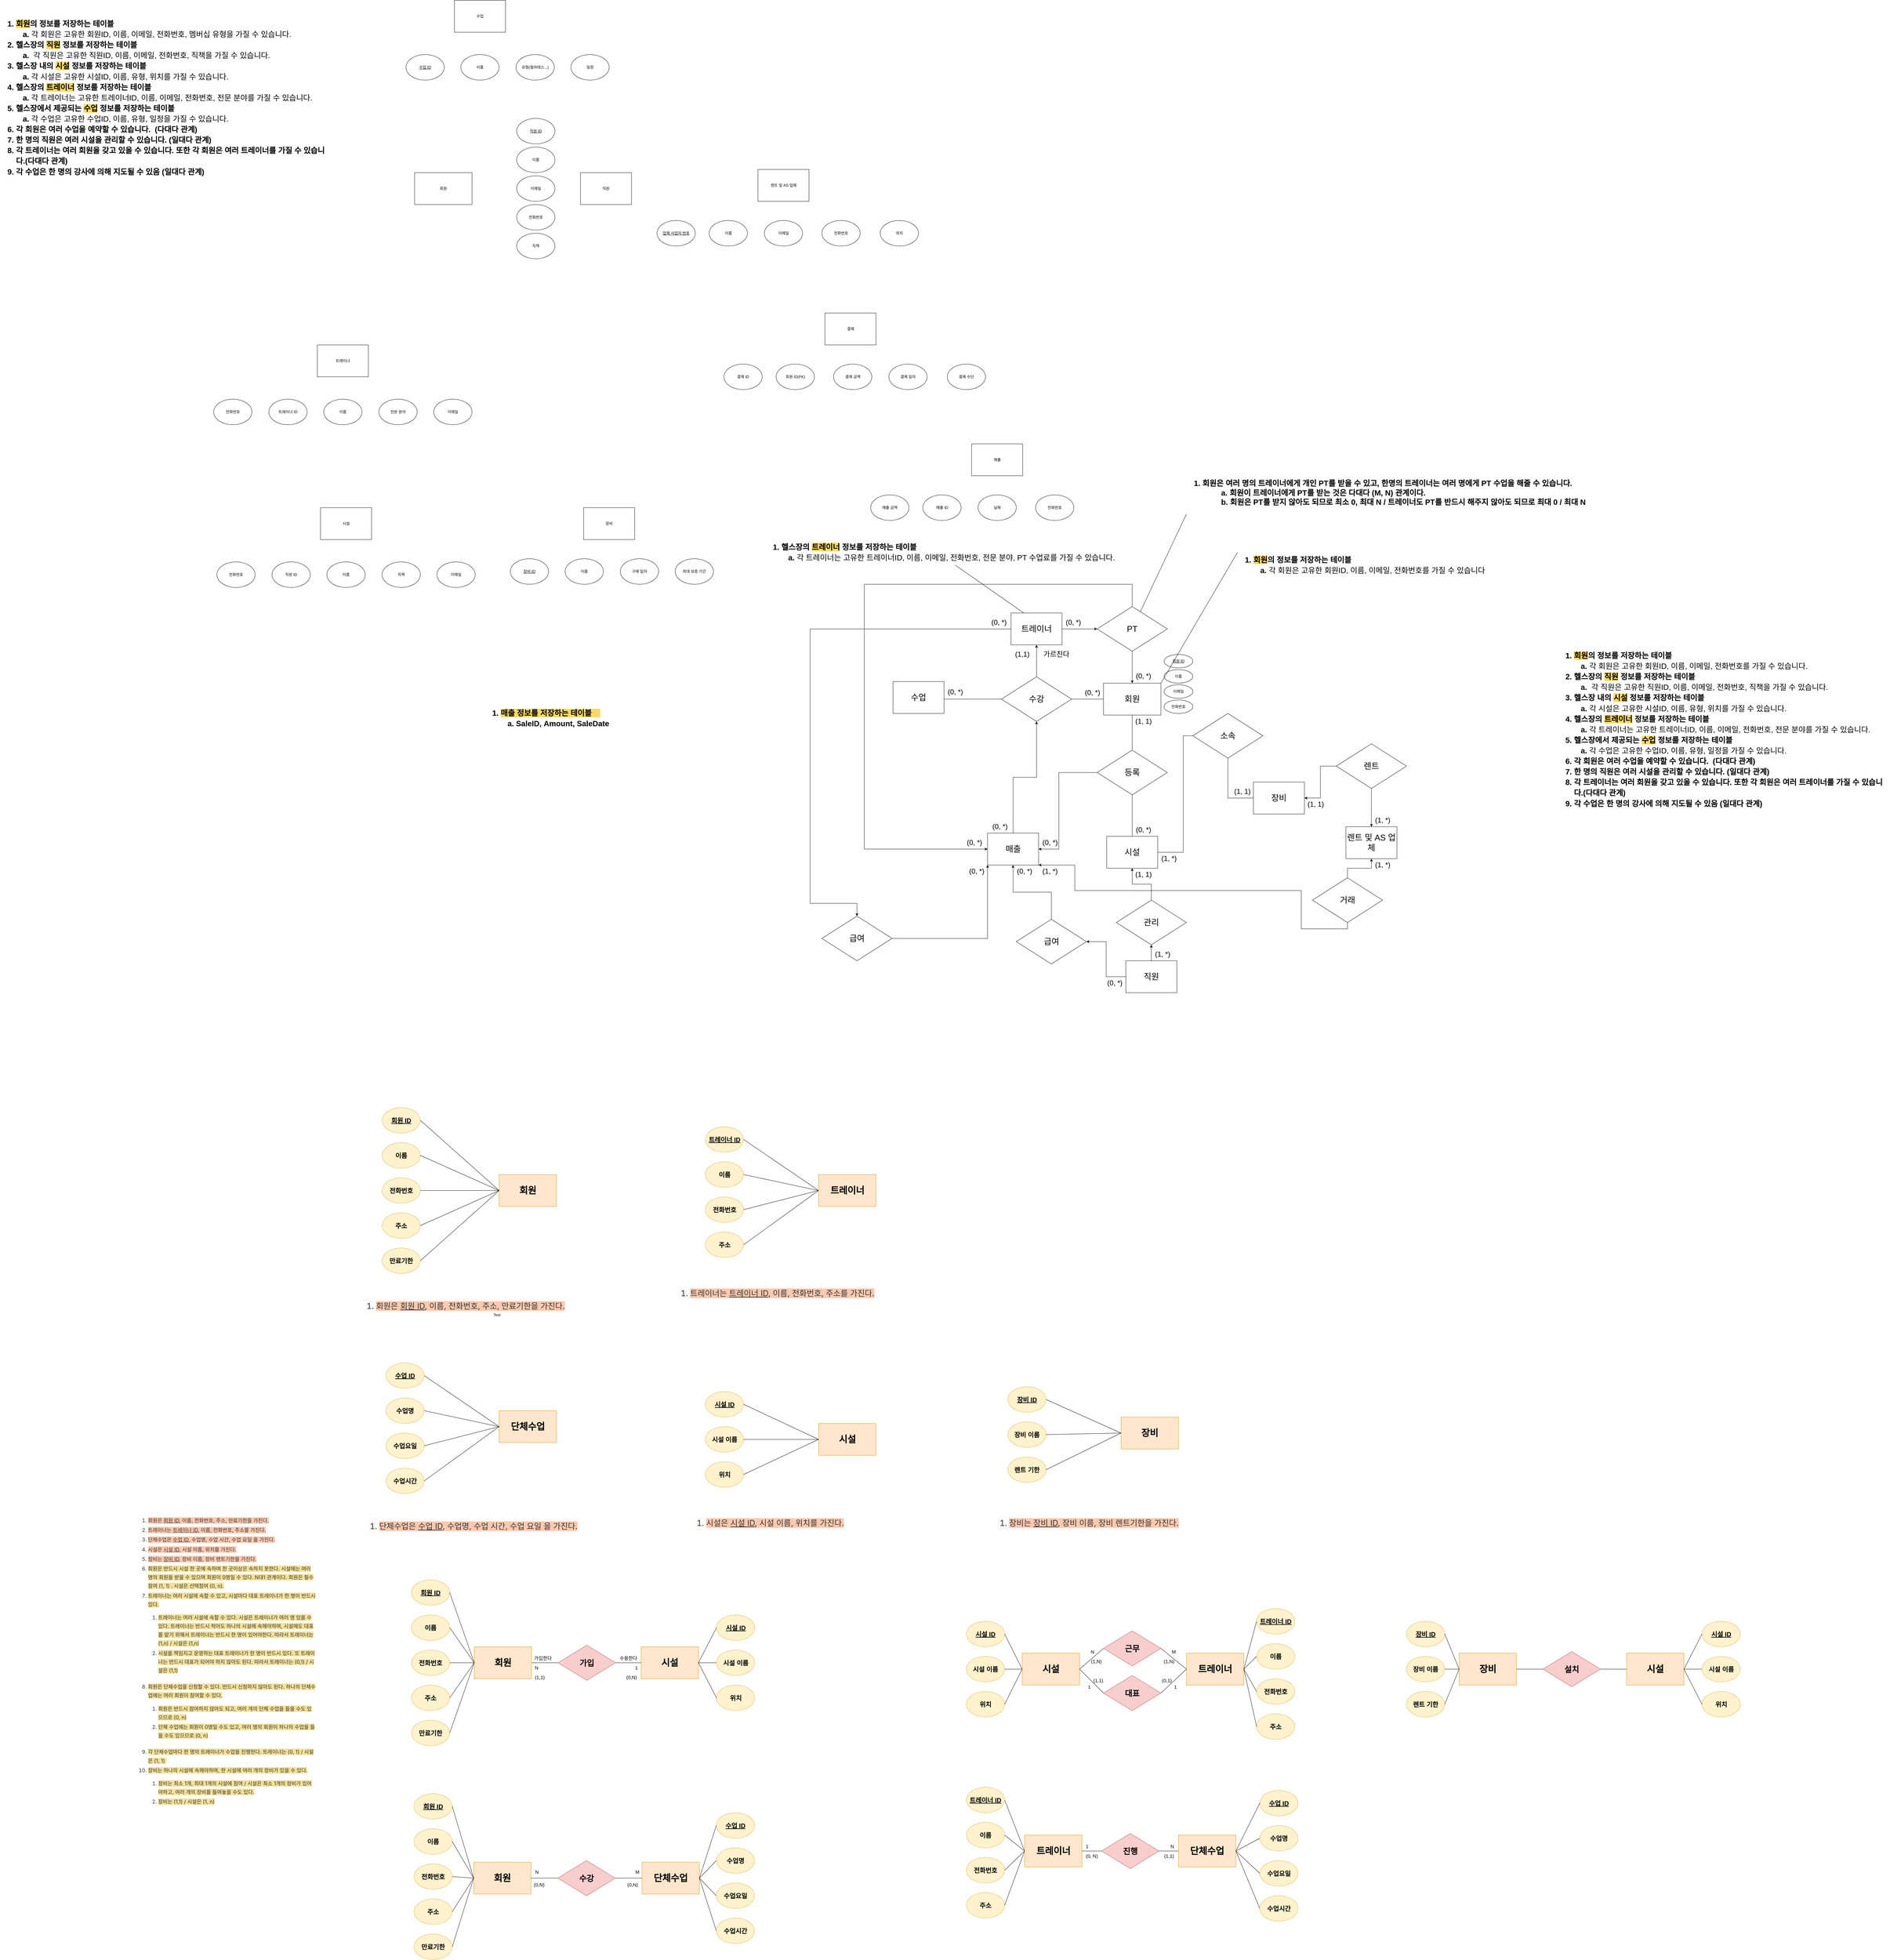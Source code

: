 <mxfile version="22.1.3" type="github">
  <diagram id="R2lEEEUBdFMjLlhIrx00" name="Page-1">
    <mxGraphModel dx="3457" dy="1356" grid="1" gridSize="10" guides="1" tooltips="1" connect="1" arrows="1" fold="1" page="1" pageScale="1" pageWidth="850" pageHeight="1100" background="#ffffff" math="0" shadow="0" extFonts="Permanent Marker^https://fonts.googleapis.com/css?family=Permanent+Marker">
      <root>
        <mxCell id="0" />
        <mxCell id="1" parent="0" />
        <mxCell id="OklFRCkTgphjzxKatDET-2" value="&lt;b style=&quot;font-weight: normal; font-size: 24px;&quot; id=&quot;docs-internal-guid-e169eb77-7fff-bd0b-64af-ed0be1e55c79&quot;&gt;&lt;ol style=&quot;margin-top: 0px; margin-bottom: 0px; padding-inline-start: 48px; font-size: 24px;&quot;&gt;&lt;li dir=&quot;ltr&quot; style=&quot;list-style-type: decimal; font-size: 24px; font-family: Arial, sans-serif; color: rgb(0, 0, 0); background-color: transparent; font-weight: 700; font-style: normal; font-variant: normal; text-decoration: none; vertical-align: baseline;&quot; aria-level=&quot;1&quot;&gt;&lt;p dir=&quot;ltr&quot; style=&quot;line-height: 1.38; margin-top: 0pt; margin-bottom: 0pt; font-size: 24px;&quot; role=&quot;presentation&quot;&gt;&lt;span style=&quot;font-size: 24px; font-family: Arial, sans-serif; color: rgb(0, 0, 0); background-color: rgb(255, 217, 102); font-weight: 700; font-style: normal; font-variant: normal; text-decoration: none; vertical-align: baseline;&quot;&gt;회원&lt;/span&gt;&lt;span style=&quot;font-size: 24px; font-family: Arial, sans-serif; color: rgb(0, 0, 0); background-color: transparent; font-weight: 700; font-style: normal; font-variant: normal; text-decoration: none; vertical-align: baseline;&quot;&gt;의 정보를 저장하는 테이블&lt;/span&gt;&lt;/p&gt;&lt;/li&gt;&lt;ol style=&quot;margin-top: 0px; margin-bottom: 0px; padding-inline-start: 48px; font-size: 24px;&quot;&gt;&lt;li dir=&quot;ltr&quot; style=&quot;list-style-type: lower-alpha; font-size: 24px; font-family: Arial, sans-serif; color: rgb(0, 0, 0); background-color: transparent; font-weight: 700; font-style: normal; font-variant: normal; text-decoration: none; vertical-align: baseline;&quot; aria-level=&quot;2&quot;&gt;&lt;p dir=&quot;ltr&quot; style=&quot;line-height: 1.38; margin-top: 0pt; margin-bottom: 0pt; font-size: 24px;&quot; role=&quot;presentation&quot;&gt;&lt;span style=&quot;font-size: 24px; font-family: Arial, sans-serif; color: rgb(0, 0, 0); background-color: transparent; font-weight: 400; font-style: normal; font-variant: normal; text-decoration: none; vertical-align: baseline;&quot;&gt;각 회원은 고유한 회원ID, 이름, 이메일, 전화번호, 멤버십 유형을 가질 수 있습니다.&lt;/span&gt;&lt;/p&gt;&lt;/li&gt;&lt;/ol&gt;&lt;li dir=&quot;ltr&quot; style=&quot;list-style-type: decimal; font-size: 24px; font-family: Arial, sans-serif; color: rgb(0, 0, 0); background-color: transparent; font-weight: 700; font-style: normal; font-variant: normal; text-decoration: none; vertical-align: baseline;&quot; aria-level=&quot;1&quot;&gt;&lt;p dir=&quot;ltr&quot; style=&quot;line-height: 1.38; margin-top: 0pt; margin-bottom: 0pt; font-size: 24px;&quot; role=&quot;presentation&quot;&gt;&lt;span style=&quot;font-size: 24px; font-family: Arial, sans-serif; color: rgb(0, 0, 0); background-color: transparent; font-weight: 700; font-style: normal; font-variant: normal; text-decoration: none; vertical-align: baseline;&quot;&gt;헬스장의 &lt;/span&gt;&lt;span style=&quot;font-size: 24px; font-family: Arial, sans-serif; color: rgb(0, 0, 0); background-color: rgb(255, 217, 102); font-weight: 700; font-style: normal; font-variant: normal; text-decoration: none; vertical-align: baseline;&quot;&gt;직원&lt;/span&gt;&lt;span style=&quot;font-size: 24px; font-family: Arial, sans-serif; color: rgb(0, 0, 0); background-color: transparent; font-weight: 700; font-style: normal; font-variant: normal; text-decoration: none; vertical-align: baseline;&quot;&gt; 정보를 저장하는 테이블&lt;/span&gt;&lt;/p&gt;&lt;/li&gt;&lt;ol style=&quot;margin-top: 0px; margin-bottom: 0px; padding-inline-start: 48px; font-size: 24px;&quot;&gt;&lt;li dir=&quot;ltr&quot; style=&quot;list-style-type: lower-alpha; font-size: 24px; font-family: Arial, sans-serif; color: rgb(0, 0, 0); background-color: transparent; font-weight: 700; font-style: normal; font-variant: normal; text-decoration: none; vertical-align: baseline;&quot; aria-level=&quot;2&quot;&gt;&lt;p dir=&quot;ltr&quot; style=&quot;line-height: 1.38; margin-top: 0pt; margin-bottom: 0pt; font-size: 24px;&quot; role=&quot;presentation&quot;&gt;&lt;span style=&quot;font-size: 24px; font-family: Arial, sans-serif; color: rgb(0, 0, 0); background-color: transparent; font-weight: 400; font-style: normal; font-variant: normal; text-decoration: none; vertical-align: baseline;&quot;&gt;&amp;nbsp;각 직원은 고유한 직원ID, 이름, 이메일, 전화번호, 직책을 가질 수 있습니다.&lt;/span&gt;&lt;/p&gt;&lt;/li&gt;&lt;/ol&gt;&lt;li dir=&quot;ltr&quot; style=&quot;list-style-type: decimal; font-size: 24px; font-family: Arial, sans-serif; color: rgb(0, 0, 0); background-color: transparent; font-weight: 700; font-style: normal; font-variant: normal; text-decoration: none; vertical-align: baseline;&quot; aria-level=&quot;1&quot;&gt;&lt;p dir=&quot;ltr&quot; style=&quot;line-height: 1.38; margin-top: 0pt; margin-bottom: 0pt; font-size: 24px;&quot; role=&quot;presentation&quot;&gt;&lt;span style=&quot;font-size: 24px; font-family: Arial, sans-serif; color: rgb(0, 0, 0); background-color: transparent; font-weight: 700; font-style: normal; font-variant: normal; text-decoration: none; vertical-align: baseline;&quot;&gt;헬스장 내의 &lt;/span&gt;&lt;span style=&quot;font-size: 24px; font-family: Arial, sans-serif; color: rgb(0, 0, 0); background-color: rgb(255, 217, 102); font-weight: 700; font-style: normal; font-variant: normal; text-decoration: none; vertical-align: baseline;&quot;&gt;시설&lt;/span&gt;&lt;span style=&quot;font-size: 24px; font-family: Arial, sans-serif; color: rgb(0, 0, 0); background-color: transparent; font-weight: 700; font-style: normal; font-variant: normal; text-decoration: none; vertical-align: baseline;&quot;&gt; 정보를 저장하는 테이블&lt;/span&gt;&lt;/p&gt;&lt;/li&gt;&lt;ol style=&quot;margin-top: 0px; margin-bottom: 0px; padding-inline-start: 48px; font-size: 24px;&quot;&gt;&lt;li dir=&quot;ltr&quot; style=&quot;list-style-type: lower-alpha; font-size: 24px; font-family: Arial, sans-serif; color: rgb(0, 0, 0); background-color: transparent; font-weight: 700; font-style: normal; font-variant: normal; text-decoration: none; vertical-align: baseline;&quot; aria-level=&quot;2&quot;&gt;&lt;p dir=&quot;ltr&quot; style=&quot;line-height: 1.38; margin-top: 0pt; margin-bottom: 0pt; font-size: 24px;&quot; role=&quot;presentation&quot;&gt;&lt;span style=&quot;font-size: 24px; font-family: Arial, sans-serif; color: rgb(0, 0, 0); background-color: transparent; font-weight: 400; font-style: normal; font-variant: normal; text-decoration: none; vertical-align: baseline;&quot;&gt;각 시설은 고유한 시설ID, 이름, 유형, 위치를 가질 수 있습니다.&lt;/span&gt;&lt;/p&gt;&lt;/li&gt;&lt;/ol&gt;&lt;li dir=&quot;ltr&quot; style=&quot;list-style-type: decimal; font-size: 24px; font-family: Arial, sans-serif; color: rgb(0, 0, 0); background-color: transparent; font-weight: 700; font-style: normal; font-variant: normal; text-decoration: none; vertical-align: baseline;&quot; aria-level=&quot;1&quot;&gt;&lt;p dir=&quot;ltr&quot; style=&quot;line-height: 1.38; margin-top: 0pt; margin-bottom: 0pt; font-size: 24px;&quot; role=&quot;presentation&quot;&gt;&lt;span style=&quot;font-size: 24px; font-family: Arial, sans-serif; color: rgb(0, 0, 0); background-color: transparent; font-weight: 700; font-style: normal; font-variant: normal; text-decoration: none; vertical-align: baseline;&quot;&gt;헬스장의 &lt;/span&gt;&lt;span style=&quot;font-size: 24px; font-family: Arial, sans-serif; color: rgb(0, 0, 0); background-color: rgb(255, 217, 102); font-weight: 700; font-style: normal; font-variant: normal; text-decoration: none; vertical-align: baseline;&quot;&gt;트레이너&lt;/span&gt;&lt;span style=&quot;font-size: 24px; font-family: Arial, sans-serif; color: rgb(0, 0, 0); background-color: transparent; font-weight: 700; font-style: normal; font-variant: normal; text-decoration: none; vertical-align: baseline;&quot;&gt; 정보를 저장하는 테이블&lt;/span&gt;&lt;/p&gt;&lt;/li&gt;&lt;ol style=&quot;margin-top: 0px; margin-bottom: 0px; padding-inline-start: 48px; font-size: 24px;&quot;&gt;&lt;li dir=&quot;ltr&quot; style=&quot;list-style-type: lower-alpha; font-size: 24px; font-family: Arial, sans-serif; color: rgb(0, 0, 0); background-color: transparent; font-weight: 700; font-style: normal; font-variant: normal; text-decoration: none; vertical-align: baseline;&quot; aria-level=&quot;2&quot;&gt;&lt;p dir=&quot;ltr&quot; style=&quot;line-height: 1.38; margin-top: 0pt; margin-bottom: 0pt; font-size: 24px;&quot; role=&quot;presentation&quot;&gt;&lt;span style=&quot;font-size: 24px; font-family: Arial, sans-serif; color: rgb(0, 0, 0); background-color: transparent; font-weight: 400; font-style: normal; font-variant: normal; text-decoration: none; vertical-align: baseline;&quot;&gt;각 트레이너는 고유한 트레이너ID, 이름, 이메일, 전화번호, 전문 분야를 가질 수 있습니다.&lt;/span&gt;&lt;/p&gt;&lt;/li&gt;&lt;/ol&gt;&lt;li dir=&quot;ltr&quot; style=&quot;list-style-type: decimal; font-size: 24px; font-family: Arial, sans-serif; color: rgb(0, 0, 0); background-color: transparent; font-weight: 700; font-style: normal; font-variant: normal; text-decoration: none; vertical-align: baseline;&quot; aria-level=&quot;1&quot;&gt;&lt;p dir=&quot;ltr&quot; style=&quot;line-height: 1.38; margin-top: 0pt; margin-bottom: 0pt; font-size: 24px;&quot; role=&quot;presentation&quot;&gt;&lt;span style=&quot;font-size: 24px; font-family: Arial, sans-serif; color: rgb(0, 0, 0); background-color: transparent; font-weight: 700; font-style: normal; font-variant: normal; text-decoration: none; vertical-align: baseline;&quot;&gt;헬스장에서 제공되는 &lt;/span&gt;&lt;span style=&quot;font-size: 24px; font-family: Arial, sans-serif; color: rgb(0, 0, 0); background-color: rgb(255, 217, 102); font-weight: 700; font-style: normal; font-variant: normal; text-decoration: none; vertical-align: baseline;&quot;&gt;수업&lt;/span&gt;&lt;span style=&quot;font-size: 24px; font-family: Arial, sans-serif; color: rgb(0, 0, 0); background-color: transparent; font-weight: 700; font-style: normal; font-variant: normal; text-decoration: none; vertical-align: baseline;&quot;&gt; 정보를 저장하는 테이블&lt;/span&gt;&lt;/p&gt;&lt;/li&gt;&lt;ol style=&quot;margin-top: 0px; margin-bottom: 0px; padding-inline-start: 48px; font-size: 24px;&quot;&gt;&lt;li dir=&quot;ltr&quot; style=&quot;list-style-type: lower-alpha; font-size: 24px; font-family: Arial, sans-serif; color: rgb(0, 0, 0); background-color: transparent; font-weight: 700; font-style: normal; font-variant: normal; text-decoration: none; vertical-align: baseline;&quot; aria-level=&quot;2&quot;&gt;&lt;p dir=&quot;ltr&quot; style=&quot;line-height: 1.38; margin-top: 0pt; margin-bottom: 0pt; font-size: 24px;&quot; role=&quot;presentation&quot;&gt;&lt;span style=&quot;font-size: 24px; font-family: Arial, sans-serif; color: rgb(0, 0, 0); background-color: transparent; font-weight: 400; font-style: normal; font-variant: normal; text-decoration: none; vertical-align: baseline;&quot;&gt;각 수업은 고유한 수업ID, 이름, 유형, 일정을 가질 수 있습니다.&lt;/span&gt;&lt;/p&gt;&lt;/li&gt;&lt;/ol&gt;&lt;li dir=&quot;ltr&quot; style=&quot;list-style-type: decimal; font-size: 24px; font-family: Arial, sans-serif; color: rgb(0, 0, 0); background-color: transparent; font-weight: 700; font-style: normal; font-variant: normal; text-decoration: none; vertical-align: baseline;&quot; aria-level=&quot;1&quot;&gt;&lt;p dir=&quot;ltr&quot; style=&quot;line-height: 1.38; margin-top: 0pt; margin-bottom: 0pt; font-size: 24px;&quot; role=&quot;presentation&quot;&gt;&lt;span style=&quot;font-size: 24px; font-family: Arial, sans-serif; color: rgb(0, 0, 0); background-color: transparent; font-weight: 700; font-style: normal; font-variant: normal; text-decoration: none; vertical-align: baseline;&quot;&gt;각 회원은 여러 수업을 예약할 수 있습니다.&amp;nbsp; (다대다 관계)&lt;/span&gt;&lt;/p&gt;&lt;/li&gt;&lt;li dir=&quot;ltr&quot; style=&quot;list-style-type: decimal; font-size: 24px; font-family: Arial, sans-serif; color: rgb(0, 0, 0); background-color: transparent; font-weight: 700; font-style: normal; font-variant: normal; text-decoration: none; vertical-align: baseline;&quot; aria-level=&quot;1&quot;&gt;&lt;p dir=&quot;ltr&quot; style=&quot;line-height: 1.38; margin-top: 0pt; margin-bottom: 0pt; font-size: 24px;&quot; role=&quot;presentation&quot;&gt;&lt;span style=&quot;font-size: 24px; font-family: Arial, sans-serif; color: rgb(0, 0, 0); background-color: transparent; font-weight: 700; font-style: normal; font-variant: normal; text-decoration: none; vertical-align: baseline;&quot;&gt;한 명의 직원은 여러 시설을 관리할 수 있습니다. (일대다 관계)&lt;/span&gt;&lt;/p&gt;&lt;/li&gt;&lt;li dir=&quot;ltr&quot; style=&quot;list-style-type: decimal; font-size: 24px; font-family: Arial, sans-serif; color: rgb(0, 0, 0); background-color: transparent; font-weight: 700; font-style: normal; font-variant: normal; text-decoration: none; vertical-align: baseline;&quot; aria-level=&quot;1&quot;&gt;&lt;p dir=&quot;ltr&quot; style=&quot;line-height: 1.38; margin-top: 0pt; margin-bottom: 0pt; font-size: 24px;&quot; role=&quot;presentation&quot;&gt;&lt;span style=&quot;font-size: 24px; font-family: Arial, sans-serif; color: rgb(0, 0, 0); background-color: transparent; font-weight: 700; font-style: normal; font-variant: normal; text-decoration: none; vertical-align: baseline;&quot;&gt;각 트레이너는 여러 회원을 갖고 있을 수 있습니다. 또한 각 회원은 여러 트레이너를 가질 수 있습니다.(다대다 관계)&lt;/span&gt;&lt;/p&gt;&lt;/li&gt;&lt;li dir=&quot;ltr&quot; style=&quot;list-style-type: decimal; font-size: 24px; font-family: Arial, sans-serif; color: rgb(0, 0, 0); background-color: transparent; font-weight: 700; font-style: normal; font-variant: normal; text-decoration: none; vertical-align: baseline;&quot; aria-level=&quot;1&quot;&gt;&lt;p dir=&quot;ltr&quot; style=&quot;line-height: 1.38; margin-top: 0pt; margin-bottom: 0pt; font-size: 24px;&quot; role=&quot;presentation&quot;&gt;&lt;span style=&quot;font-size: 24px; font-family: Arial, sans-serif; color: rgb(0, 0, 0); background-color: transparent; font-weight: 700; font-style: normal; font-variant: normal; text-decoration: none; vertical-align: baseline;&quot;&gt;각 수업은 한 명의 강사에 의해 지도될 수 있음 (일대다 관계)&lt;/span&gt;&lt;/p&gt;&lt;/li&gt;&lt;/ol&gt;&lt;/b&gt;" style="text;whiteSpace=wrap;html=1;fontSize=24;" parent="1" vertex="1">
          <mxGeometry x="-400" y="130" width="1040" height="610" as="geometry" />
        </mxCell>
        <mxCell id="OklFRCkTgphjzxKatDET-8" value="회원" style="rounded=0;whiteSpace=wrap;html=1;" parent="1" vertex="1">
          <mxGeometry x="900" y="620" width="180" height="100" as="geometry" />
        </mxCell>
        <mxCell id="OklFRCkTgphjzxKatDET-9" value="직원 ID" style="ellipse;whiteSpace=wrap;html=1;fontStyle=4" parent="1" vertex="1">
          <mxGeometry x="1220" y="450" width="120" height="80" as="geometry" />
        </mxCell>
        <mxCell id="OklFRCkTgphjzxKatDET-10" value="이름" style="ellipse;whiteSpace=wrap;html=1;" parent="1" vertex="1">
          <mxGeometry x="1220" y="540" width="120" height="80" as="geometry" />
        </mxCell>
        <mxCell id="OklFRCkTgphjzxKatDET-11" value="이메일&lt;br&gt;" style="ellipse;whiteSpace=wrap;html=1;" parent="1" vertex="1">
          <mxGeometry x="1220" y="630" width="120" height="80" as="geometry" />
        </mxCell>
        <mxCell id="OklFRCkTgphjzxKatDET-12" value="전화번호" style="ellipse;whiteSpace=wrap;html=1;" parent="1" vertex="1">
          <mxGeometry x="1220" y="720" width="120" height="80" as="geometry" />
        </mxCell>
        <mxCell id="OklFRCkTgphjzxKatDET-13" value="직책" style="ellipse;whiteSpace=wrap;html=1;" parent="1" vertex="1">
          <mxGeometry x="1220" y="810" width="120" height="80" as="geometry" />
        </mxCell>
        <mxCell id="OklFRCkTgphjzxKatDET-14" value="직원" style="rounded=0;whiteSpace=wrap;html=1;" parent="1" vertex="1">
          <mxGeometry x="1420" y="620" width="160" height="100" as="geometry" />
        </mxCell>
        <mxCell id="OklFRCkTgphjzxKatDET-21" value="직원 ID" style="ellipse;whiteSpace=wrap;html=1;" parent="1" vertex="1">
          <mxGeometry x="453" y="1840" width="120" height="80" as="geometry" />
        </mxCell>
        <mxCell id="OklFRCkTgphjzxKatDET-22" value="이름" style="ellipse;whiteSpace=wrap;html=1;" parent="1" vertex="1">
          <mxGeometry x="625" y="1840" width="120" height="80" as="geometry" />
        </mxCell>
        <mxCell id="OklFRCkTgphjzxKatDET-23" value="이메일&lt;br&gt;" style="ellipse;whiteSpace=wrap;html=1;" parent="1" vertex="1">
          <mxGeometry x="970" y="1840" width="120" height="80" as="geometry" />
        </mxCell>
        <mxCell id="OklFRCkTgphjzxKatDET-24" value="전화번호" style="ellipse;whiteSpace=wrap;html=1;" parent="1" vertex="1">
          <mxGeometry x="280" y="1840" width="120" height="80" as="geometry" />
        </mxCell>
        <mxCell id="OklFRCkTgphjzxKatDET-25" value="직책" style="ellipse;whiteSpace=wrap;html=1;" parent="1" vertex="1">
          <mxGeometry x="798" y="1840" width="120" height="80" as="geometry" />
        </mxCell>
        <mxCell id="OklFRCkTgphjzxKatDET-26" value="시설" style="rounded=0;whiteSpace=wrap;html=1;" parent="1" vertex="1">
          <mxGeometry x="605" y="1670" width="160" height="100" as="geometry" />
        </mxCell>
        <mxCell id="OklFRCkTgphjzxKatDET-27" value="트레이너 ID" style="ellipse;whiteSpace=wrap;html=1;" parent="1" vertex="1">
          <mxGeometry x="443" y="1330" width="120" height="80" as="geometry" />
        </mxCell>
        <mxCell id="OklFRCkTgphjzxKatDET-28" value="이름" style="ellipse;whiteSpace=wrap;html=1;" parent="1" vertex="1">
          <mxGeometry x="615" y="1330" width="120" height="80" as="geometry" />
        </mxCell>
        <mxCell id="OklFRCkTgphjzxKatDET-29" value="이메일&lt;br&gt;" style="ellipse;whiteSpace=wrap;html=1;" parent="1" vertex="1">
          <mxGeometry x="960" y="1330" width="120" height="80" as="geometry" />
        </mxCell>
        <mxCell id="OklFRCkTgphjzxKatDET-30" value="전화번호" style="ellipse;whiteSpace=wrap;html=1;" parent="1" vertex="1">
          <mxGeometry x="270" y="1330" width="120" height="80" as="geometry" />
        </mxCell>
        <mxCell id="OklFRCkTgphjzxKatDET-31" value="전문 분야" style="ellipse;whiteSpace=wrap;html=1;" parent="1" vertex="1">
          <mxGeometry x="788" y="1330" width="120" height="80" as="geometry" />
        </mxCell>
        <mxCell id="OklFRCkTgphjzxKatDET-32" value="트레이너" style="rounded=0;whiteSpace=wrap;html=1;" parent="1" vertex="1">
          <mxGeometry x="595" y="1160" width="160" height="100" as="geometry" />
        </mxCell>
        <mxCell id="OklFRCkTgphjzxKatDET-33" value="수업 ID" style="ellipse;whiteSpace=wrap;html=1;fontStyle=4" parent="1" vertex="1">
          <mxGeometry x="873" y="250" width="120" height="80" as="geometry" />
        </mxCell>
        <mxCell id="OklFRCkTgphjzxKatDET-34" value="이름" style="ellipse;whiteSpace=wrap;html=1;" parent="1" vertex="1">
          <mxGeometry x="1045" y="250" width="120" height="80" as="geometry" />
        </mxCell>
        <mxCell id="OklFRCkTgphjzxKatDET-35" value="일정" style="ellipse;whiteSpace=wrap;html=1;" parent="1" vertex="1">
          <mxGeometry x="1390" y="250" width="120" height="80" as="geometry" />
        </mxCell>
        <mxCell id="OklFRCkTgphjzxKatDET-37" value="유형(필라테스...)" style="ellipse;whiteSpace=wrap;html=1;" parent="1" vertex="1">
          <mxGeometry x="1218" y="250" width="120" height="80" as="geometry" />
        </mxCell>
        <mxCell id="OklFRCkTgphjzxKatDET-38" value="수업" style="rounded=0;whiteSpace=wrap;html=1;" parent="1" vertex="1">
          <mxGeometry x="1025" y="80" width="160" height="100" as="geometry" />
        </mxCell>
        <mxCell id="OklFRCkTgphjzxKatDET-39" value="장비 ID" style="ellipse;whiteSpace=wrap;html=1;fontStyle=4" parent="1" vertex="1">
          <mxGeometry x="1200" y="1830" width="120" height="80" as="geometry" />
        </mxCell>
        <mxCell id="OklFRCkTgphjzxKatDET-40" value="이름" style="ellipse;whiteSpace=wrap;html=1;" parent="1" vertex="1">
          <mxGeometry x="1372" y="1830" width="120" height="80" as="geometry" />
        </mxCell>
        <mxCell id="OklFRCkTgphjzxKatDET-41" value="최대 보증 기간" style="ellipse;whiteSpace=wrap;html=1;" parent="1" vertex="1">
          <mxGeometry x="1717" y="1830" width="120" height="80" as="geometry" />
        </mxCell>
        <mxCell id="OklFRCkTgphjzxKatDET-42" value="구매 일자" style="ellipse;whiteSpace=wrap;html=1;" parent="1" vertex="1">
          <mxGeometry x="1545" y="1830" width="120" height="80" as="geometry" />
        </mxCell>
        <mxCell id="OklFRCkTgphjzxKatDET-43" value="장비" style="rounded=0;whiteSpace=wrap;html=1;" parent="1" vertex="1">
          <mxGeometry x="1430" y="1670" width="160" height="100" as="geometry" />
        </mxCell>
        <mxCell id="OklFRCkTgphjzxKatDET-45" value="이름" style="ellipse;whiteSpace=wrap;html=1;" parent="1" vertex="1">
          <mxGeometry x="1823.5" y="770" width="120" height="80" as="geometry" />
        </mxCell>
        <mxCell id="OklFRCkTgphjzxKatDET-46" value="업체 사업자 번호" style="ellipse;whiteSpace=wrap;html=1;fontStyle=4" parent="1" vertex="1">
          <mxGeometry x="1660" y="770" width="120" height="80" as="geometry" />
        </mxCell>
        <mxCell id="OklFRCkTgphjzxKatDET-47" value="이메일" style="ellipse;whiteSpace=wrap;html=1;" parent="1" vertex="1">
          <mxGeometry x="1996.5" y="770" width="120" height="80" as="geometry" />
        </mxCell>
        <mxCell id="OklFRCkTgphjzxKatDET-48" value="렌트 및 AS 업체" style="rounded=0;whiteSpace=wrap;html=1;" parent="1" vertex="1">
          <mxGeometry x="1976.5" y="610" width="160" height="100" as="geometry" />
        </mxCell>
        <mxCell id="OklFRCkTgphjzxKatDET-49" value="전화번호" style="ellipse;whiteSpace=wrap;html=1;" parent="1" vertex="1">
          <mxGeometry x="2177" y="770" width="120" height="80" as="geometry" />
        </mxCell>
        <mxCell id="OklFRCkTgphjzxKatDET-50" value="위치" style="ellipse;whiteSpace=wrap;html=1;" parent="1" vertex="1">
          <mxGeometry x="2360" y="770" width="120" height="80" as="geometry" />
        </mxCell>
        <mxCell id="OklFRCkTgphjzxKatDET-51" value="매출 ID" style="ellipse;whiteSpace=wrap;html=1;" parent="1" vertex="1">
          <mxGeometry x="2493.5" y="1630" width="120" height="80" as="geometry" />
        </mxCell>
        <mxCell id="OklFRCkTgphjzxKatDET-52" value="매출 금액" style="ellipse;whiteSpace=wrap;html=1;" parent="1" vertex="1">
          <mxGeometry x="2330" y="1630" width="120" height="80" as="geometry" />
        </mxCell>
        <mxCell id="OklFRCkTgphjzxKatDET-53" value="날짜" style="ellipse;whiteSpace=wrap;html=1;" parent="1" vertex="1">
          <mxGeometry x="2666.5" y="1630" width="120" height="80" as="geometry" />
        </mxCell>
        <mxCell id="OklFRCkTgphjzxKatDET-54" value="매출" style="rounded=0;whiteSpace=wrap;html=1;" parent="1" vertex="1">
          <mxGeometry x="2646.5" y="1470" width="160" height="100" as="geometry" />
        </mxCell>
        <mxCell id="OklFRCkTgphjzxKatDET-55" value="전화번호" style="ellipse;whiteSpace=wrap;html=1;" parent="1" vertex="1">
          <mxGeometry x="2847" y="1630" width="120" height="80" as="geometry" />
        </mxCell>
        <mxCell id="OklFRCkTgphjzxKatDET-57" value="회원 ID(FK)" style="ellipse;whiteSpace=wrap;html=1;" parent="1" vertex="1">
          <mxGeometry x="2033.5" y="1220" width="120" height="80" as="geometry" />
        </mxCell>
        <mxCell id="OklFRCkTgphjzxKatDET-58" value="결제 ID" style="ellipse;whiteSpace=wrap;html=1;" parent="1" vertex="1">
          <mxGeometry x="1870" y="1220" width="120" height="80" as="geometry" />
        </mxCell>
        <mxCell id="OklFRCkTgphjzxKatDET-59" value="결제 금액" style="ellipse;whiteSpace=wrap;html=1;" parent="1" vertex="1">
          <mxGeometry x="2213.5" y="1220" width="120" height="80" as="geometry" />
        </mxCell>
        <mxCell id="OklFRCkTgphjzxKatDET-60" value="결제" style="rounded=0;whiteSpace=wrap;html=1;" parent="1" vertex="1">
          <mxGeometry x="2186.5" y="1060" width="160" height="100" as="geometry" />
        </mxCell>
        <mxCell id="OklFRCkTgphjzxKatDET-61" value="결제 일자" style="ellipse;whiteSpace=wrap;html=1;" parent="1" vertex="1">
          <mxGeometry x="2387" y="1220" width="120" height="80" as="geometry" />
        </mxCell>
        <mxCell id="OklFRCkTgphjzxKatDET-62" value="결제 수단" style="ellipse;whiteSpace=wrap;html=1;" parent="1" vertex="1">
          <mxGeometry x="2570" y="1220" width="120" height="80" as="geometry" />
        </mxCell>
        <mxCell id="f0Y5kzODhCCrcdkmznli-2" value="수업" style="rounded=0;whiteSpace=wrap;html=1;fontSize=26;" parent="1" vertex="1">
          <mxGeometry x="2400" y="2214.91" width="160" height="100" as="geometry" />
        </mxCell>
        <mxCell id="f0Y5kzODhCCrcdkmznli-19" value="" style="edgeStyle=orthogonalEdgeStyle;rounded=0;orthogonalLoop=1;jettySize=auto;html=1;endArrow=none;endFill=0;" parent="1" source="f0Y5kzODhCCrcdkmznli-3" target="f0Y5kzODhCCrcdkmznli-17" edge="1">
          <mxGeometry relative="1" as="geometry">
            <Array as="points">
              <mxPoint x="3030" y="2270" />
              <mxPoint x="3030" y="2270" />
            </Array>
          </mxGeometry>
        </mxCell>
        <mxCell id="f0Y5kzODhCCrcdkmznli-21" value="" style="edgeStyle=orthogonalEdgeStyle;rounded=0;orthogonalLoop=1;jettySize=auto;html=1;endArrow=none;endFill=0;" parent="1" source="f0Y5kzODhCCrcdkmznli-3" target="f0Y5kzODhCCrcdkmznli-18" edge="1">
          <mxGeometry relative="1" as="geometry" />
        </mxCell>
        <mxCell id="f0Y5kzODhCCrcdkmznli-3" value="회원" style="rounded=0;whiteSpace=wrap;html=1;fontSize=26;" parent="1" vertex="1">
          <mxGeometry x="3060" y="2220" width="180" height="100" as="geometry" />
        </mxCell>
        <mxCell id="f0Y5kzODhCCrcdkmznli-64" style="edgeStyle=orthogonalEdgeStyle;rounded=0;orthogonalLoop=1;jettySize=auto;html=1;entryX=1;entryY=0.5;entryDx=0;entryDy=0;" parent="1" source="f0Y5kzODhCCrcdkmznli-4" target="f0Y5kzODhCCrcdkmznli-63" edge="1">
          <mxGeometry relative="1" as="geometry" />
        </mxCell>
        <mxCell id="f0Y5kzODhCCrcdkmznli-74" style="edgeStyle=orthogonalEdgeStyle;rounded=0;orthogonalLoop=1;jettySize=auto;html=1;entryX=0.5;entryY=1;entryDx=0;entryDy=0;" parent="1" source="f0Y5kzODhCCrcdkmznli-4" target="f0Y5kzODhCCrcdkmznli-73" edge="1">
          <mxGeometry relative="1" as="geometry" />
        </mxCell>
        <mxCell id="f0Y5kzODhCCrcdkmznli-4" value="직원" style="rounded=0;whiteSpace=wrap;html=1;fontSize=26;" parent="1" vertex="1">
          <mxGeometry x="3130" y="3090" width="160" height="100" as="geometry" />
        </mxCell>
        <mxCell id="f0Y5kzODhCCrcdkmznli-5" value="렌트 및 AS 업체" style="rounded=0;whiteSpace=wrap;html=1;fontSize=26;" parent="1" vertex="1">
          <mxGeometry x="3820" y="2670" width="160" height="100" as="geometry" />
        </mxCell>
        <mxCell id="f0Y5kzODhCCrcdkmznli-110" style="edgeStyle=orthogonalEdgeStyle;rounded=0;orthogonalLoop=1;jettySize=auto;html=1;entryX=0.5;entryY=1;entryDx=0;entryDy=0;" parent="1" source="f0Y5kzODhCCrcdkmznli-7" target="f0Y5kzODhCCrcdkmznli-17" edge="1">
          <mxGeometry relative="1" as="geometry" />
        </mxCell>
        <mxCell id="f0Y5kzODhCCrcdkmznli-7" value="매출" style="rounded=0;whiteSpace=wrap;html=1;fontSize=26;" parent="1" vertex="1">
          <mxGeometry x="2696.5" y="2690" width="160" height="100" as="geometry" />
        </mxCell>
        <mxCell id="f0Y5kzODhCCrcdkmznli-8" value="장비" style="rounded=0;whiteSpace=wrap;html=1;fontSize=26;" parent="1" vertex="1">
          <mxGeometry x="3530" y="2530" width="160" height="100" as="geometry" />
        </mxCell>
        <mxCell id="f0Y5kzODhCCrcdkmznli-29" style="edgeStyle=orthogonalEdgeStyle;rounded=0;orthogonalLoop=1;jettySize=auto;html=1;entryX=0;entryY=0.5;entryDx=0;entryDy=0;" parent="1" source="f0Y5kzODhCCrcdkmznli-9" target="f0Y5kzODhCCrcdkmznli-28" edge="1">
          <mxGeometry relative="1" as="geometry" />
        </mxCell>
        <mxCell id="f0Y5kzODhCCrcdkmznli-61" style="edgeStyle=orthogonalEdgeStyle;rounded=0;orthogonalLoop=1;jettySize=auto;html=1;entryX=0.5;entryY=0;entryDx=0;entryDy=0;" parent="1" source="f0Y5kzODhCCrcdkmznli-9" target="f0Y5kzODhCCrcdkmznli-60" edge="1">
          <mxGeometry relative="1" as="geometry">
            <Array as="points">
              <mxPoint x="2140" y="2050" />
              <mxPoint x="2140" y="2910" />
            </Array>
          </mxGeometry>
        </mxCell>
        <mxCell id="f0Y5kzODhCCrcdkmznli-9" value="트레이너" style="rounded=0;whiteSpace=wrap;html=1;fontSize=26;" parent="1" vertex="1">
          <mxGeometry x="2770" y="2000" width="160" height="100" as="geometry" />
        </mxCell>
        <mxCell id="f0Y5kzODhCCrcdkmznli-13" style="edgeStyle=orthogonalEdgeStyle;rounded=0;orthogonalLoop=1;jettySize=auto;html=1;entryX=0;entryY=0.5;entryDx=0;entryDy=0;endArrow=none;endFill=0;" parent="1" source="f0Y5kzODhCCrcdkmznli-10" target="f0Y5kzODhCCrcdkmznli-11" edge="1">
          <mxGeometry relative="1" as="geometry">
            <Array as="points">
              <mxPoint x="3310" y="2750" />
              <mxPoint x="3310" y="2385" />
            </Array>
          </mxGeometry>
        </mxCell>
        <mxCell id="f0Y5kzODhCCrcdkmznli-10" value="시설" style="rounded=0;whiteSpace=wrap;html=1;fontSize=26;" parent="1" vertex="1">
          <mxGeometry x="3070" y="2700" width="160" height="100" as="geometry" />
        </mxCell>
        <mxCell id="f0Y5kzODhCCrcdkmznli-14" style="edgeStyle=orthogonalEdgeStyle;rounded=0;orthogonalLoop=1;jettySize=auto;html=1;entryX=0;entryY=0.5;entryDx=0;entryDy=0;endArrow=none;endFill=0;" parent="1" source="f0Y5kzODhCCrcdkmznli-11" target="f0Y5kzODhCCrcdkmznli-8" edge="1">
          <mxGeometry relative="1" as="geometry" />
        </mxCell>
        <mxCell id="f0Y5kzODhCCrcdkmznli-11" value="소속" style="rhombus;whiteSpace=wrap;html=1;fontSize=26;" parent="1" vertex="1">
          <mxGeometry x="3340" y="2314.91" width="220" height="140" as="geometry" />
        </mxCell>
        <mxCell id="f0Y5kzODhCCrcdkmznli-20" value="" style="edgeStyle=orthogonalEdgeStyle;rounded=0;orthogonalLoop=1;jettySize=auto;html=1;endArrow=none;endFill=0;" parent="1" source="f0Y5kzODhCCrcdkmznli-17" target="f0Y5kzODhCCrcdkmznli-2" edge="1">
          <mxGeometry relative="1" as="geometry">
            <Array as="points">
              <mxPoint x="2720" y="2270" />
              <mxPoint x="2720" y="2270" />
            </Array>
          </mxGeometry>
        </mxCell>
        <mxCell id="f0Y5kzODhCCrcdkmznli-31" style="edgeStyle=orthogonalEdgeStyle;rounded=0;orthogonalLoop=1;jettySize=auto;html=1;entryX=0.5;entryY=1;entryDx=0;entryDy=0;" parent="1" source="f0Y5kzODhCCrcdkmznli-17" target="f0Y5kzODhCCrcdkmznli-9" edge="1">
          <mxGeometry relative="1" as="geometry" />
        </mxCell>
        <mxCell id="f0Y5kzODhCCrcdkmznli-17" value="수강" style="rhombus;whiteSpace=wrap;html=1;fontSize=26;" parent="1" vertex="1">
          <mxGeometry x="2740" y="2200" width="220" height="140" as="geometry" />
        </mxCell>
        <mxCell id="f0Y5kzODhCCrcdkmznli-22" style="edgeStyle=orthogonalEdgeStyle;rounded=0;orthogonalLoop=1;jettySize=auto;html=1;entryX=0.5;entryY=0;entryDx=0;entryDy=0;endArrow=none;endFill=0;" parent="1" source="f0Y5kzODhCCrcdkmznli-18" target="f0Y5kzODhCCrcdkmznli-10" edge="1">
          <mxGeometry relative="1" as="geometry" />
        </mxCell>
        <mxCell id="f0Y5kzODhCCrcdkmznli-53" style="edgeStyle=orthogonalEdgeStyle;rounded=0;orthogonalLoop=1;jettySize=auto;html=1;entryX=1;entryY=0.5;entryDx=0;entryDy=0;" parent="1" source="f0Y5kzODhCCrcdkmznli-18" target="f0Y5kzODhCCrcdkmznli-7" edge="1">
          <mxGeometry relative="1" as="geometry">
            <Array as="points">
              <mxPoint x="2920" y="2500" />
              <mxPoint x="2920" y="2740" />
            </Array>
          </mxGeometry>
        </mxCell>
        <mxCell id="f0Y5kzODhCCrcdkmznli-18" value="등록" style="rhombus;whiteSpace=wrap;html=1;fontSize=26;" parent="1" vertex="1">
          <mxGeometry x="3040" y="2430" width="220" height="140" as="geometry" />
        </mxCell>
        <mxCell id="f0Y5kzODhCCrcdkmznli-30" style="edgeStyle=orthogonalEdgeStyle;rounded=0;orthogonalLoop=1;jettySize=auto;html=1;exitX=0.5;exitY=1;exitDx=0;exitDy=0;entryX=0.5;entryY=0;entryDx=0;entryDy=0;" parent="1" source="f0Y5kzODhCCrcdkmznli-28" target="f0Y5kzODhCCrcdkmznli-3" edge="1">
          <mxGeometry relative="1" as="geometry" />
        </mxCell>
        <mxCell id="f0Y5kzODhCCrcdkmznli-56" style="edgeStyle=orthogonalEdgeStyle;rounded=0;orthogonalLoop=1;jettySize=auto;html=1;entryX=0;entryY=0.5;entryDx=0;entryDy=0;" parent="1" source="f0Y5kzODhCCrcdkmznli-28" target="f0Y5kzODhCCrcdkmznli-7" edge="1">
          <mxGeometry relative="1" as="geometry">
            <Array as="points">
              <mxPoint x="3150" y="1910" />
              <mxPoint x="2310" y="1910" />
              <mxPoint x="2310" y="2740" />
            </Array>
          </mxGeometry>
        </mxCell>
        <mxCell id="f0Y5kzODhCCrcdkmznli-28" value="PT" style="rhombus;whiteSpace=wrap;html=1;fontSize=26;" parent="1" vertex="1">
          <mxGeometry x="3040" y="1980" width="220" height="140" as="geometry" />
        </mxCell>
        <mxCell id="f0Y5kzODhCCrcdkmznli-62" style="edgeStyle=orthogonalEdgeStyle;rounded=0;orthogonalLoop=1;jettySize=auto;html=1;entryX=0;entryY=1;entryDx=0;entryDy=0;" parent="1" source="f0Y5kzODhCCrcdkmznli-60" target="f0Y5kzODhCCrcdkmznli-7" edge="1">
          <mxGeometry relative="1" as="geometry" />
        </mxCell>
        <mxCell id="f0Y5kzODhCCrcdkmznli-60" value="급여" style="rhombus;whiteSpace=wrap;html=1;fontSize=26;" parent="1" vertex="1">
          <mxGeometry x="2177" y="2950" width="220" height="140" as="geometry" />
        </mxCell>
        <mxCell id="f0Y5kzODhCCrcdkmznli-65" style="edgeStyle=orthogonalEdgeStyle;rounded=0;orthogonalLoop=1;jettySize=auto;html=1;entryX=0.5;entryY=1;entryDx=0;entryDy=0;" parent="1" source="f0Y5kzODhCCrcdkmznli-63" target="f0Y5kzODhCCrcdkmznli-7" edge="1">
          <mxGeometry relative="1" as="geometry" />
        </mxCell>
        <mxCell id="f0Y5kzODhCCrcdkmznli-63" value="급여" style="rhombus;whiteSpace=wrap;html=1;fontSize=26;" parent="1" vertex="1">
          <mxGeometry x="2786.5" y="2960" width="220" height="140" as="geometry" />
        </mxCell>
        <mxCell id="f0Y5kzODhCCrcdkmznli-67" style="edgeStyle=orthogonalEdgeStyle;rounded=0;orthogonalLoop=1;jettySize=auto;html=1;entryX=0.5;entryY=1;entryDx=0;entryDy=0;" parent="1" source="f0Y5kzODhCCrcdkmznli-66" target="f0Y5kzODhCCrcdkmznli-5" edge="1">
          <mxGeometry relative="1" as="geometry" />
        </mxCell>
        <mxCell id="f0Y5kzODhCCrcdkmznli-68" style="edgeStyle=orthogonalEdgeStyle;rounded=0;orthogonalLoop=1;jettySize=auto;html=1;entryX=1;entryY=1;entryDx=0;entryDy=0;" parent="1" source="f0Y5kzODhCCrcdkmznli-66" target="f0Y5kzODhCCrcdkmznli-7" edge="1">
          <mxGeometry relative="1" as="geometry">
            <Array as="points">
              <mxPoint x="3825" y="2990" />
              <mxPoint x="3680" y="2990" />
              <mxPoint x="3680" y="2870" />
              <mxPoint x="2970" y="2870" />
              <mxPoint x="2970" y="2790" />
            </Array>
          </mxGeometry>
        </mxCell>
        <mxCell id="f0Y5kzODhCCrcdkmznli-66" value="거래" style="rhombus;whiteSpace=wrap;html=1;fontSize=26;" parent="1" vertex="1">
          <mxGeometry x="3715" y="2830" width="220" height="140" as="geometry" />
        </mxCell>
        <mxCell id="f0Y5kzODhCCrcdkmznli-71" style="edgeStyle=orthogonalEdgeStyle;rounded=0;orthogonalLoop=1;jettySize=auto;html=1;entryX=0.5;entryY=0;entryDx=0;entryDy=0;" parent="1" source="f0Y5kzODhCCrcdkmznli-70" target="f0Y5kzODhCCrcdkmznli-5" edge="1">
          <mxGeometry relative="1" as="geometry" />
        </mxCell>
        <mxCell id="f0Y5kzODhCCrcdkmznli-72" style="edgeStyle=orthogonalEdgeStyle;rounded=0;orthogonalLoop=1;jettySize=auto;html=1;entryX=1;entryY=0.5;entryDx=0;entryDy=0;" parent="1" source="f0Y5kzODhCCrcdkmznli-70" target="f0Y5kzODhCCrcdkmznli-8" edge="1">
          <mxGeometry relative="1" as="geometry" />
        </mxCell>
        <mxCell id="f0Y5kzODhCCrcdkmznli-70" value="렌트" style="rhombus;whiteSpace=wrap;html=1;fontSize=26;" parent="1" vertex="1">
          <mxGeometry x="3790" y="2410" width="220" height="140" as="geometry" />
        </mxCell>
        <mxCell id="f0Y5kzODhCCrcdkmznli-75" style="edgeStyle=orthogonalEdgeStyle;rounded=0;orthogonalLoop=1;jettySize=auto;html=1;entryX=0.5;entryY=1;entryDx=0;entryDy=0;" parent="1" source="f0Y5kzODhCCrcdkmznli-73" target="f0Y5kzODhCCrcdkmznli-10" edge="1">
          <mxGeometry relative="1" as="geometry" />
        </mxCell>
        <mxCell id="f0Y5kzODhCCrcdkmznli-73" value="관리" style="rhombus;whiteSpace=wrap;html=1;fontSize=26;" parent="1" vertex="1">
          <mxGeometry x="3100" y="2900" width="220" height="140" as="geometry" />
        </mxCell>
        <mxCell id="OklFRCkTgphjzxKatDET-1" value="회원 ID" style="ellipse;whiteSpace=wrap;html=1;fontStyle=4" parent="1" vertex="1">
          <mxGeometry x="3250" y="2130" width="90" height="42.264" as="geometry" />
        </mxCell>
        <mxCell id="OklFRCkTgphjzxKatDET-3" value="이름" style="ellipse;whiteSpace=wrap;html=1;" parent="1" vertex="1">
          <mxGeometry x="3250" y="2177.547" width="90" height="42.264" as="geometry" />
        </mxCell>
        <mxCell id="OklFRCkTgphjzxKatDET-5" value="이메일&lt;br&gt;" style="ellipse;whiteSpace=wrap;html=1;" parent="1" vertex="1">
          <mxGeometry x="3250" y="2225.094" width="90" height="42.264" as="geometry" />
        </mxCell>
        <mxCell id="OklFRCkTgphjzxKatDET-6" value="전화번호" style="ellipse;whiteSpace=wrap;html=1;" parent="1" vertex="1">
          <mxGeometry x="3250" y="2272.642" width="90" height="42.264" as="geometry" />
        </mxCell>
        <mxCell id="f0Y5kzODhCCrcdkmznli-80" value="&lt;b style=&quot;font-weight: normal; font-size: 24px;&quot; id=&quot;docs-internal-guid-e169eb77-7fff-bd0b-64af-ed0be1e55c79&quot;&gt;&lt;ol style=&quot;margin-top: 0px; margin-bottom: 0px; padding-inline-start: 48px; font-size: 24px;&quot;&gt;&lt;li dir=&quot;ltr&quot; style=&quot;list-style-type: decimal; font-size: 24px; font-family: Arial, sans-serif; color: rgb(0, 0, 0); background-color: transparent; font-weight: 700; font-style: normal; font-variant: normal; text-decoration: none; vertical-align: baseline;&quot; aria-level=&quot;1&quot;&gt;&lt;p dir=&quot;ltr&quot; style=&quot;line-height: 1.38; margin-top: 0pt; margin-bottom: 0pt; font-size: 24px;&quot; role=&quot;presentation&quot;&gt;&lt;span style=&quot;font-size: 24px; font-family: Arial, sans-serif; color: rgb(0, 0, 0); background-color: rgb(255, 217, 102); font-weight: 700; font-style: normal; font-variant: normal; text-decoration: none; vertical-align: baseline;&quot;&gt;회원&lt;/span&gt;&lt;span style=&quot;font-size: 24px; font-family: Arial, sans-serif; color: rgb(0, 0, 0); background-color: transparent; font-weight: 700; font-style: normal; font-variant: normal; text-decoration: none; vertical-align: baseline;&quot;&gt;의 정보를 저장하는 테이블&lt;/span&gt;&lt;/p&gt;&lt;/li&gt;&lt;ol style=&quot;margin-top: 0px; margin-bottom: 0px; padding-inline-start: 48px; font-size: 24px;&quot;&gt;&lt;li dir=&quot;ltr&quot; style=&quot;list-style-type: lower-alpha; font-size: 24px; font-family: Arial, sans-serif; color: rgb(0, 0, 0); background-color: transparent; font-weight: 700; font-style: normal; font-variant: normal; text-decoration: none; vertical-align: baseline;&quot; aria-level=&quot;2&quot;&gt;&lt;p dir=&quot;ltr&quot; style=&quot;line-height: 1.38; margin-top: 0pt; margin-bottom: 0pt; font-size: 24px;&quot; role=&quot;presentation&quot;&gt;&lt;span style=&quot;font-size: 24px; font-family: Arial, sans-serif; color: rgb(0, 0, 0); background-color: transparent; font-weight: 400; font-style: normal; font-variant: normal; text-decoration: none; vertical-align: baseline;&quot;&gt;각 회원은 고유한 회원ID, 이름, 이메일, 전화번호를 가질 수 있습니다.&lt;/span&gt;&lt;/p&gt;&lt;/li&gt;&lt;/ol&gt;&lt;li dir=&quot;ltr&quot; style=&quot;list-style-type: decimal; font-size: 24px; font-family: Arial, sans-serif; color: rgb(0, 0, 0); background-color: transparent; font-weight: 700; font-style: normal; font-variant: normal; text-decoration: none; vertical-align: baseline;&quot; aria-level=&quot;1&quot;&gt;&lt;p dir=&quot;ltr&quot; style=&quot;line-height: 1.38; margin-top: 0pt; margin-bottom: 0pt; font-size: 24px;&quot; role=&quot;presentation&quot;&gt;&lt;span style=&quot;font-size: 24px; font-family: Arial, sans-serif; color: rgb(0, 0, 0); background-color: transparent; font-weight: 700; font-style: normal; font-variant: normal; text-decoration: none; vertical-align: baseline;&quot;&gt;헬스장의 &lt;/span&gt;&lt;span style=&quot;font-size: 24px; font-family: Arial, sans-serif; color: rgb(0, 0, 0); background-color: rgb(255, 217, 102); font-weight: 700; font-style: normal; font-variant: normal; text-decoration: none; vertical-align: baseline;&quot;&gt;직원&lt;/span&gt;&lt;span style=&quot;font-size: 24px; font-family: Arial, sans-serif; color: rgb(0, 0, 0); background-color: transparent; font-weight: 700; font-style: normal; font-variant: normal; text-decoration: none; vertical-align: baseline;&quot;&gt; 정보를 저장하는 테이블&lt;/span&gt;&lt;/p&gt;&lt;/li&gt;&lt;ol style=&quot;margin-top: 0px; margin-bottom: 0px; padding-inline-start: 48px; font-size: 24px;&quot;&gt;&lt;li dir=&quot;ltr&quot; style=&quot;list-style-type: lower-alpha; font-size: 24px; font-family: Arial, sans-serif; color: rgb(0, 0, 0); background-color: transparent; font-weight: 700; font-style: normal; font-variant: normal; text-decoration: none; vertical-align: baseline;&quot; aria-level=&quot;2&quot;&gt;&lt;p dir=&quot;ltr&quot; style=&quot;line-height: 1.38; margin-top: 0pt; margin-bottom: 0pt; font-size: 24px;&quot; role=&quot;presentation&quot;&gt;&lt;span style=&quot;font-size: 24px; font-family: Arial, sans-serif; color: rgb(0, 0, 0); background-color: transparent; font-weight: 400; font-style: normal; font-variant: normal; text-decoration: none; vertical-align: baseline;&quot;&gt;&amp;nbsp;각 직원은 고유한 직원ID, 이름, 이메일, 전화번호, 직책을 가질 수 있습니다.&lt;/span&gt;&lt;/p&gt;&lt;/li&gt;&lt;/ol&gt;&lt;li dir=&quot;ltr&quot; style=&quot;list-style-type: decimal; font-size: 24px; font-family: Arial, sans-serif; color: rgb(0, 0, 0); background-color: transparent; font-weight: 700; font-style: normal; font-variant: normal; text-decoration: none; vertical-align: baseline;&quot; aria-level=&quot;1&quot;&gt;&lt;p dir=&quot;ltr&quot; style=&quot;line-height: 1.38; margin-top: 0pt; margin-bottom: 0pt; font-size: 24px;&quot; role=&quot;presentation&quot;&gt;&lt;span style=&quot;font-size: 24px; font-family: Arial, sans-serif; color: rgb(0, 0, 0); background-color: transparent; font-weight: 700; font-style: normal; font-variant: normal; text-decoration: none; vertical-align: baseline;&quot;&gt;헬스장 내의 &lt;/span&gt;&lt;span style=&quot;font-size: 24px; font-family: Arial, sans-serif; color: rgb(0, 0, 0); background-color: rgb(255, 217, 102); font-weight: 700; font-style: normal; font-variant: normal; text-decoration: none; vertical-align: baseline;&quot;&gt;시설&lt;/span&gt;&lt;span style=&quot;font-size: 24px; font-family: Arial, sans-serif; color: rgb(0, 0, 0); background-color: transparent; font-weight: 700; font-style: normal; font-variant: normal; text-decoration: none; vertical-align: baseline;&quot;&gt; 정보를 저장하는 테이블&lt;/span&gt;&lt;/p&gt;&lt;/li&gt;&lt;ol style=&quot;margin-top: 0px; margin-bottom: 0px; padding-inline-start: 48px; font-size: 24px;&quot;&gt;&lt;li dir=&quot;ltr&quot; style=&quot;list-style-type: lower-alpha; font-size: 24px; font-family: Arial, sans-serif; color: rgb(0, 0, 0); background-color: transparent; font-weight: 700; font-style: normal; font-variant: normal; text-decoration: none; vertical-align: baseline;&quot; aria-level=&quot;2&quot;&gt;&lt;p dir=&quot;ltr&quot; style=&quot;line-height: 1.38; margin-top: 0pt; margin-bottom: 0pt; font-size: 24px;&quot; role=&quot;presentation&quot;&gt;&lt;span style=&quot;font-size: 24px; font-family: Arial, sans-serif; color: rgb(0, 0, 0); background-color: transparent; font-weight: 400; font-style: normal; font-variant: normal; text-decoration: none; vertical-align: baseline;&quot;&gt;각 시설은 고유한 시설ID, 이름, 유형, 위치를 가질 수 있습니다.&lt;/span&gt;&lt;/p&gt;&lt;/li&gt;&lt;/ol&gt;&lt;li dir=&quot;ltr&quot; style=&quot;list-style-type: decimal; font-size: 24px; font-family: Arial, sans-serif; color: rgb(0, 0, 0); background-color: transparent; font-weight: 700; font-style: normal; font-variant: normal; text-decoration: none; vertical-align: baseline;&quot; aria-level=&quot;1&quot;&gt;&lt;p dir=&quot;ltr&quot; style=&quot;line-height: 1.38; margin-top: 0pt; margin-bottom: 0pt; font-size: 24px;&quot; role=&quot;presentation&quot;&gt;&lt;span style=&quot;font-size: 24px; font-family: Arial, sans-serif; color: rgb(0, 0, 0); background-color: transparent; font-weight: 700; font-style: normal; font-variant: normal; text-decoration: none; vertical-align: baseline;&quot;&gt;헬스장의 &lt;/span&gt;&lt;span style=&quot;font-size: 24px; font-family: Arial, sans-serif; color: rgb(0, 0, 0); background-color: rgb(255, 217, 102); font-weight: 700; font-style: normal; font-variant: normal; text-decoration: none; vertical-align: baseline;&quot;&gt;트레이너&lt;/span&gt;&lt;span style=&quot;font-size: 24px; font-family: Arial, sans-serif; color: rgb(0, 0, 0); background-color: transparent; font-weight: 700; font-style: normal; font-variant: normal; text-decoration: none; vertical-align: baseline;&quot;&gt; 정보를 저장하는 테이블&lt;/span&gt;&lt;/p&gt;&lt;/li&gt;&lt;ol style=&quot;margin-top: 0px; margin-bottom: 0px; padding-inline-start: 48px; font-size: 24px;&quot;&gt;&lt;li dir=&quot;ltr&quot; style=&quot;list-style-type: lower-alpha; font-size: 24px; font-family: Arial, sans-serif; color: rgb(0, 0, 0); background-color: transparent; font-weight: 700; font-style: normal; font-variant: normal; text-decoration: none; vertical-align: baseline;&quot; aria-level=&quot;2&quot;&gt;&lt;p dir=&quot;ltr&quot; style=&quot;line-height: 1.38; margin-top: 0pt; margin-bottom: 0pt; font-size: 24px;&quot; role=&quot;presentation&quot;&gt;&lt;span style=&quot;font-size: 24px; font-family: Arial, sans-serif; color: rgb(0, 0, 0); background-color: transparent; font-weight: 400; font-style: normal; font-variant: normal; text-decoration: none; vertical-align: baseline;&quot;&gt;각 트레이너는 고유한 트레이너ID, 이름, 이메일, 전화번호, 전문 분야를 가질 수 있습니다.&lt;/span&gt;&lt;/p&gt;&lt;/li&gt;&lt;/ol&gt;&lt;li dir=&quot;ltr&quot; style=&quot;list-style-type: decimal; font-size: 24px; font-family: Arial, sans-serif; color: rgb(0, 0, 0); background-color: transparent; font-weight: 700; font-style: normal; font-variant: normal; text-decoration: none; vertical-align: baseline;&quot; aria-level=&quot;1&quot;&gt;&lt;p dir=&quot;ltr&quot; style=&quot;line-height: 1.38; margin-top: 0pt; margin-bottom: 0pt; font-size: 24px;&quot; role=&quot;presentation&quot;&gt;&lt;span style=&quot;font-size: 24px; font-family: Arial, sans-serif; color: rgb(0, 0, 0); background-color: transparent; font-weight: 700; font-style: normal; font-variant: normal; text-decoration: none; vertical-align: baseline;&quot;&gt;헬스장에서 제공되는 &lt;/span&gt;&lt;span style=&quot;font-size: 24px; font-family: Arial, sans-serif; color: rgb(0, 0, 0); background-color: rgb(255, 217, 102); font-weight: 700; font-style: normal; font-variant: normal; text-decoration: none; vertical-align: baseline;&quot;&gt;수업&lt;/span&gt;&lt;span style=&quot;font-size: 24px; font-family: Arial, sans-serif; color: rgb(0, 0, 0); background-color: transparent; font-weight: 700; font-style: normal; font-variant: normal; text-decoration: none; vertical-align: baseline;&quot;&gt; 정보를 저장하는 테이블&lt;/span&gt;&lt;/p&gt;&lt;/li&gt;&lt;ol style=&quot;margin-top: 0px; margin-bottom: 0px; padding-inline-start: 48px; font-size: 24px;&quot;&gt;&lt;li dir=&quot;ltr&quot; style=&quot;list-style-type: lower-alpha; font-size: 24px; font-family: Arial, sans-serif; color: rgb(0, 0, 0); background-color: transparent; font-weight: 700; font-style: normal; font-variant: normal; text-decoration: none; vertical-align: baseline;&quot; aria-level=&quot;2&quot;&gt;&lt;p dir=&quot;ltr&quot; style=&quot;line-height: 1.38; margin-top: 0pt; margin-bottom: 0pt; font-size: 24px;&quot; role=&quot;presentation&quot;&gt;&lt;span style=&quot;font-size: 24px; font-family: Arial, sans-serif; color: rgb(0, 0, 0); background-color: transparent; font-weight: 400; font-style: normal; font-variant: normal; text-decoration: none; vertical-align: baseline;&quot;&gt;각 수업은 고유한 수업ID, 이름, 유형, 일정을 가질 수 있습니다.&lt;/span&gt;&lt;/p&gt;&lt;/li&gt;&lt;/ol&gt;&lt;li dir=&quot;ltr&quot; style=&quot;list-style-type: decimal; font-size: 24px; font-family: Arial, sans-serif; color: rgb(0, 0, 0); background-color: transparent; font-weight: 700; font-style: normal; font-variant: normal; text-decoration: none; vertical-align: baseline;&quot; aria-level=&quot;1&quot;&gt;&lt;p dir=&quot;ltr&quot; style=&quot;line-height: 1.38; margin-top: 0pt; margin-bottom: 0pt; font-size: 24px;&quot; role=&quot;presentation&quot;&gt;&lt;span style=&quot;font-size: 24px; font-family: Arial, sans-serif; color: rgb(0, 0, 0); background-color: transparent; font-weight: 700; font-style: normal; font-variant: normal; text-decoration: none; vertical-align: baseline;&quot;&gt;각 회원은 여러 수업을 예약할 수 있습니다.&amp;nbsp; (다대다 관계)&lt;/span&gt;&lt;/p&gt;&lt;/li&gt;&lt;li dir=&quot;ltr&quot; style=&quot;list-style-type: decimal; font-size: 24px; font-family: Arial, sans-serif; color: rgb(0, 0, 0); background-color: transparent; font-weight: 700; font-style: normal; font-variant: normal; text-decoration: none; vertical-align: baseline;&quot; aria-level=&quot;1&quot;&gt;&lt;p dir=&quot;ltr&quot; style=&quot;line-height: 1.38; margin-top: 0pt; margin-bottom: 0pt; font-size: 24px;&quot; role=&quot;presentation&quot;&gt;&lt;span style=&quot;font-size: 24px; font-family: Arial, sans-serif; color: rgb(0, 0, 0); background-color: transparent; font-weight: 700; font-style: normal; font-variant: normal; text-decoration: none; vertical-align: baseline;&quot;&gt;한 명의 직원은 여러 시설을 관리할 수 있습니다. (일대다 관계)&lt;/span&gt;&lt;/p&gt;&lt;/li&gt;&lt;li dir=&quot;ltr&quot; style=&quot;list-style-type: decimal; font-size: 24px; font-family: Arial, sans-serif; color: rgb(0, 0, 0); background-color: transparent; font-weight: 700; font-style: normal; font-variant: normal; text-decoration: none; vertical-align: baseline;&quot; aria-level=&quot;1&quot;&gt;&lt;p dir=&quot;ltr&quot; style=&quot;line-height: 1.38; margin-top: 0pt; margin-bottom: 0pt; font-size: 24px;&quot; role=&quot;presentation&quot;&gt;&lt;span style=&quot;font-size: 24px; font-family: Arial, sans-serif; color: rgb(0, 0, 0); background-color: transparent; font-weight: 700; font-style: normal; font-variant: normal; text-decoration: none; vertical-align: baseline;&quot;&gt;각 트레이너는 여러 회원을 갖고 있을 수 있습니다. 또한 각 회원은 여러 트레이너를 가질 수 있습니다.(다대다 관계)&lt;/span&gt;&lt;/p&gt;&lt;/li&gt;&lt;li dir=&quot;ltr&quot; style=&quot;list-style-type: decimal; font-size: 24px; font-family: Arial, sans-serif; color: rgb(0, 0, 0); background-color: transparent; font-weight: 700; font-style: normal; font-variant: normal; text-decoration: none; vertical-align: baseline;&quot; aria-level=&quot;1&quot;&gt;&lt;p dir=&quot;ltr&quot; style=&quot;line-height: 1.38; margin-top: 0pt; margin-bottom: 0pt; font-size: 24px;&quot; role=&quot;presentation&quot;&gt;&lt;span style=&quot;font-size: 24px; font-family: Arial, sans-serif; color: rgb(0, 0, 0); background-color: transparent; font-weight: 700; font-style: normal; font-variant: normal; text-decoration: none; vertical-align: baseline;&quot;&gt;각 수업은 한 명의 강사에 의해 지도될 수 있음 (일대다 관계)&lt;/span&gt;&lt;/p&gt;&lt;/li&gt;&lt;/ol&gt;&lt;/b&gt;" style="text;whiteSpace=wrap;html=1;fontSize=24;" parent="1" vertex="1">
          <mxGeometry x="4485" y="2110" width="1040" height="610" as="geometry" />
        </mxCell>
        <mxCell id="f0Y5kzODhCCrcdkmznli-81" value="&lt;b style=&quot;font-weight: normal; font-size: 24px;&quot; id=&quot;docs-internal-guid-e169eb77-7fff-bd0b-64af-ed0be1e55c79&quot;&gt;&lt;ol style=&quot;margin-top: 0px; margin-bottom: 0px; padding-inline-start: 48px; font-size: 24px;&quot;&gt;&lt;li dir=&quot;ltr&quot; style=&quot;list-style-type: decimal; font-size: 24px; font-family: Arial, sans-serif; color: rgb(0, 0, 0); background-color: transparent; font-weight: 700; font-style: normal; font-variant: normal; text-decoration: none; vertical-align: baseline;&quot; aria-level=&quot;1&quot;&gt;&lt;p dir=&quot;ltr&quot; style=&quot;line-height: 1.38; margin-top: 0pt; margin-bottom: 0pt; font-size: 24px;&quot; role=&quot;presentation&quot;&gt;&lt;span style=&quot;font-size: 24px; font-family: Arial, sans-serif; color: rgb(0, 0, 0); background-color: rgb(255, 217, 102); font-weight: 700; font-style: normal; font-variant: normal; text-decoration: none; vertical-align: baseline;&quot;&gt;회원&lt;/span&gt;&lt;span style=&quot;font-size: 24px; font-family: Arial, sans-serif; color: rgb(0, 0, 0); background-color: transparent; font-weight: 700; font-style: normal; font-variant: normal; text-decoration: none; vertical-align: baseline;&quot;&gt;의 정보를 저장하는 테이블&lt;/span&gt;&lt;/p&gt;&lt;/li&gt;&lt;ol style=&quot;margin-top: 0px; margin-bottom: 0px; padding-inline-start: 48px; font-size: 24px;&quot;&gt;&lt;li dir=&quot;ltr&quot; style=&quot;list-style-type: lower-alpha; font-size: 24px; font-family: Arial, sans-serif; color: rgb(0, 0, 0); background-color: transparent; font-weight: 700; font-style: normal; font-variant: normal; text-decoration: none; vertical-align: baseline;&quot; aria-level=&quot;2&quot;&gt;&lt;p dir=&quot;ltr&quot; style=&quot;line-height: 1.38; margin-top: 0pt; margin-bottom: 0pt; font-size: 24px;&quot; role=&quot;presentation&quot;&gt;&lt;span style=&quot;font-size: 24px; font-family: Arial, sans-serif; color: rgb(0, 0, 0); background-color: transparent; font-weight: 400; font-style: normal; font-variant: normal; text-decoration: none; vertical-align: baseline;&quot;&gt;각 회원은 고유한 회원ID, 이름, 이메일, 전화번호를 가질 수 있습니다&lt;/span&gt;&lt;/p&gt;&lt;/li&gt;&lt;/ol&gt;&lt;/ol&gt;&lt;/b&gt;" style="text;whiteSpace=wrap;html=1;fontSize=24;" parent="1" vertex="1">
          <mxGeometry x="3480" y="1810" width="1040" height="80" as="geometry" />
        </mxCell>
        <mxCell id="f0Y5kzODhCCrcdkmznli-83" value="" style="endArrow=none;html=1;rounded=0;exitX=1;exitY=0;exitDx=0;exitDy=0;entryX=0;entryY=0;entryDx=0;entryDy=0;" parent="1" source="f0Y5kzODhCCrcdkmznli-3" target="f0Y5kzODhCCrcdkmznli-81" edge="1">
          <mxGeometry width="50" height="50" relative="1" as="geometry">
            <mxPoint x="3370" y="2010" as="sourcePoint" />
            <mxPoint x="3420" y="1960" as="targetPoint" />
          </mxGeometry>
        </mxCell>
        <mxCell id="f0Y5kzODhCCrcdkmznli-84" value="&lt;span style=&quot;font-size: 24px;&quot; id=&quot;docs-internal-guid-e169eb77-7fff-bd0b-64af-ed0be1e55c79&quot;&gt;&lt;ol style=&quot;font-weight: bold; margin-top: 0px; margin-bottom: 0px; padding-inline-start: 48px; font-size: 24px;&quot;&gt;&lt;li dir=&quot;ltr&quot; style=&quot;list-style-type: decimal; font-size: 24px; font-family: Arial, sans-serif; color: rgb(0, 0, 0); background-color: transparent; font-weight: 700; font-style: normal; font-variant: normal; text-decoration: none; vertical-align: baseline;&quot; aria-level=&quot;1&quot;&gt;&lt;p dir=&quot;ltr&quot; style=&quot;line-height: 1.38; margin-top: 0pt; margin-bottom: 0pt; font-size: 24px;&quot; role=&quot;presentation&quot;&gt;&lt;span style=&quot;font-size: 24px; font-family: Arial, sans-serif; color: rgb(0, 0, 0); background-color: transparent; font-weight: 700; font-style: normal; font-variant: normal; text-decoration: none; vertical-align: baseline;&quot;&gt;헬스장의 &lt;/span&gt;&lt;span style=&quot;font-size: 24px; font-family: Arial, sans-serif; color: rgb(0, 0, 0); background-color: rgb(255, 217, 102); font-weight: 700; font-style: normal; font-variant: normal; text-decoration: none; vertical-align: baseline;&quot;&gt;트레이너&lt;/span&gt;&lt;span style=&quot;font-size: 24px; font-family: Arial, sans-serif; color: rgb(0, 0, 0); background-color: transparent; font-weight: 700; font-style: normal; font-variant: normal; text-decoration: none; vertical-align: baseline;&quot;&gt; 정보를 저장하는 테이블&lt;/span&gt;&lt;/p&gt;&lt;/li&gt;&lt;ol style=&quot;margin-top: 0px; margin-bottom: 0px; padding-inline-start: 48px; font-size: 24px;&quot;&gt;&lt;li dir=&quot;ltr&quot; style=&quot;list-style-type: lower-alpha; font-size: 24px; font-family: Arial, sans-serif; color: rgb(0, 0, 0); background-color: transparent; font-weight: 700; font-style: normal; font-variant: normal; text-decoration: none; vertical-align: baseline;&quot; aria-level=&quot;2&quot;&gt;&lt;p dir=&quot;ltr&quot; style=&quot;line-height: 1.38; margin-top: 0pt; margin-bottom: 0pt; font-size: 24px;&quot; role=&quot;presentation&quot;&gt;&lt;span style=&quot;font-size: 24px; font-family: Arial, sans-serif; color: rgb(0, 0, 0); background-color: transparent; font-weight: 400; font-style: normal; font-variant: normal; text-decoration: none; vertical-align: baseline;&quot;&gt;각 트레이너는 고유한 트레이너ID, 이름, 이메일, 전화번호, 전문 분야, PT 수업료를 가질 수 있습니다.&lt;/span&gt;&lt;/p&gt;&lt;/li&gt;&lt;/ol&gt;&lt;/ol&gt;&lt;/span&gt;" style="text;whiteSpace=wrap;html=1;fontSize=24;" parent="1" vertex="1">
          <mxGeometry x="2000" y="1770" width="1190" height="80" as="geometry" />
        </mxCell>
        <mxCell id="f0Y5kzODhCCrcdkmznli-85" value="" style="endArrow=none;html=1;rounded=0;entryX=0.5;entryY=1;entryDx=0;entryDy=0;exitX=0.25;exitY=0;exitDx=0;exitDy=0;" parent="1" source="f0Y5kzODhCCrcdkmznli-9" target="f0Y5kzODhCCrcdkmznli-84" edge="1">
          <mxGeometry width="50" height="50" relative="1" as="geometry">
            <mxPoint x="2570" y="2000" as="sourcePoint" />
            <mxPoint x="2620" y="1950" as="targetPoint" />
          </mxGeometry>
        </mxCell>
        <mxCell id="f0Y5kzODhCCrcdkmznli-86" value="" style="endArrow=none;html=1;rounded=0;entryX=0;entryY=1;entryDx=0;entryDy=0;" parent="1" source="f0Y5kzODhCCrcdkmznli-28" target="f0Y5kzODhCCrcdkmznli-89" edge="1">
          <mxGeometry width="50" height="50" relative="1" as="geometry">
            <mxPoint x="3410" y="1695" as="sourcePoint" />
            <mxPoint x="3550" y="1560" as="targetPoint" />
          </mxGeometry>
        </mxCell>
        <mxCell id="f0Y5kzODhCCrcdkmznli-89" value="&lt;span style=&quot;font-size: 24px;&quot; id=&quot;docs-internal-guid-e169eb77-7fff-bd0b-64af-ed0be1e55c79&quot;&gt;&lt;ol style=&quot;font-weight: bold; margin-top: 0px; margin-bottom: 0px; padding-inline-start: 48px; font-size: 24px;&quot;&gt;&lt;li dir=&quot;ltr&quot; style=&quot;list-style-type: decimal; font-size: 24px; font-family: Arial, sans-serif; color: rgb(0, 0, 0); font-weight: 700; font-style: normal; font-variant: normal; text-decoration: none; vertical-align: baseline;&quot; aria-level=&quot;1&quot;&gt;&lt;p dir=&quot;ltr&quot; style=&quot;line-height: 1.38; margin-top: 0pt; margin-bottom: 0pt; font-size: 24px;&quot; role=&quot;presentation&quot;&gt;회원은 여러 명의 트레이너에게 개인 PT를 받을 수 있고, 한명의 트레이너는 여러 명에게 PT 수업을 해줄 수 있습니다.&lt;/p&gt;&lt;/li&gt;&lt;/ol&gt;&lt;div&gt;&lt;font face=&quot;Arial, sans-serif&quot;&gt;&lt;b&gt;&lt;span style=&quot;white-space: pre;&quot;&gt;&#x9;&lt;/span&gt;&lt;span style=&quot;white-space: pre;&quot;&gt;&#x9;&lt;/span&gt;a. 회원이 트레이너에게 PT를 받는 것은 다대다 (M, N) 관계이다.&lt;/b&gt;&lt;/font&gt;&lt;/div&gt;&lt;div&gt;&lt;font face=&quot;Arial, sans-serif&quot;&gt;&lt;b&gt;&lt;span style=&quot;white-space: pre;&quot;&gt;&#x9;&lt;/span&gt;&lt;span style=&quot;white-space: pre;&quot;&gt;&#x9;&lt;/span&gt;b. 회원은 PT를 받지 않아도 되므로 최소 0, 최대 N / 트레이너도 PT를 반드시 해주지 않아도 되므로 최대 0 / 최대 N&lt;/b&gt;&lt;/font&gt;&lt;/div&gt;&lt;/span&gt;" style="text;whiteSpace=wrap;html=1;fontSize=24;labelBackgroundColor=none;" parent="1" vertex="1">
          <mxGeometry x="3320" y="1570" width="1370" height="120" as="geometry" />
        </mxCell>
        <mxCell id="f0Y5kzODhCCrcdkmznli-91" value="&lt;b style=&quot;font-weight: normal; font-size: 24px;&quot; id=&quot;docs-internal-guid-e169eb77-7fff-bd0b-64af-ed0be1e55c79&quot;&gt;&lt;ol style=&quot;margin-top: 0px; margin-bottom: 0px; padding-inline-start: 48px; font-size: 24px;&quot;&gt;&lt;li dir=&quot;ltr&quot; style=&quot;list-style-type: decimal; font-size: 24px; font-family: Arial, sans-serif; color: rgb(0, 0, 0); font-weight: 700; font-style: normal; font-variant: normal; text-decoration: none; vertical-align: baseline;&quot; aria-level=&quot;1&quot;&gt;&lt;p dir=&quot;ltr&quot; style=&quot;line-height: 1.38; margin-top: 0pt; margin-bottom: 0pt; font-size: 24px;&quot; role=&quot;presentation&quot;&gt;&lt;span style=&quot;background-color: rgb(255, 217, 102);&quot;&gt;매출 정보를 저장하는 테이블&lt;span style=&quot;&quot;&gt;&lt;span style=&quot;&quot;&gt;&amp;nbsp;&amp;nbsp;&amp;nbsp;&amp;nbsp;&lt;/span&gt;&lt;/span&gt;&lt;/span&gt;&lt;/p&gt;&lt;/li&gt;&lt;ol style=&quot;margin-top: 0px; margin-bottom: 0px; padding-inline-start: 48px; font-size: 24px;&quot;&gt;&lt;li dir=&quot;ltr&quot; style=&quot;list-style-type: lower-alpha; font-size: 24px; font-family: Arial, sans-serif; color: rgb(0, 0, 0); background-color: transparent; font-weight: 700; font-style: normal; font-variant: normal; text-decoration: none; vertical-align: baseline;&quot; aria-level=&quot;2&quot;&gt;&lt;p dir=&quot;ltr&quot; style=&quot;line-height: 1.38; margin-top: 0pt; margin-bottom: 0pt; font-size: 24px;&quot; role=&quot;presentation&quot;&gt;SaleID,&amp;nbsp;Amount, SaleDate&lt;br&gt;&lt;/p&gt;&lt;/li&gt;&lt;/ol&gt;&lt;/ol&gt;&lt;/b&gt;" style="text;whiteSpace=wrap;html=1;fontSize=24;" parent="1" vertex="1">
          <mxGeometry x="1120" y="2290" width="590" height="130" as="geometry" />
        </mxCell>
        <mxCell id="f0Y5kzODhCCrcdkmznli-93" value="가르친다" style="text;html=1;align=center;verticalAlign=middle;resizable=0;points=[];autosize=1;strokeColor=none;fillColor=none;fontSize=22;" parent="1" vertex="1">
          <mxGeometry x="2856.5" y="2110" width="110" height="40" as="geometry" />
        </mxCell>
        <mxCell id="f0Y5kzODhCCrcdkmznli-94" value="(1,1)" style="text;html=1;align=center;verticalAlign=middle;resizable=0;points=[];autosize=1;strokeColor=none;fillColor=none;fontSize=22;" parent="1" vertex="1">
          <mxGeometry x="2770" y="2110" width="70" height="40" as="geometry" />
        </mxCell>
        <mxCell id="f0Y5kzODhCCrcdkmznli-95" value="(0, *)" style="text;html=1;align=center;verticalAlign=middle;resizable=0;points=[];autosize=1;strokeColor=none;fillColor=none;fontSize=22;" parent="1" vertex="1">
          <mxGeometry x="2990" y="2230" width="70" height="40" as="geometry" />
        </mxCell>
        <mxCell id="f0Y5kzODhCCrcdkmznli-96" value="(0, *)" style="text;html=1;align=center;verticalAlign=middle;resizable=0;points=[];autosize=1;strokeColor=none;fillColor=none;fontSize=22;" parent="1" vertex="1">
          <mxGeometry x="2560" y="2227.55" width="70" height="40" as="geometry" />
        </mxCell>
        <mxCell id="f0Y5kzODhCCrcdkmznli-101" value="(1, 1)" style="text;html=1;align=center;verticalAlign=middle;resizable=0;points=[];autosize=1;strokeColor=none;fillColor=none;fontSize=22;" parent="1" vertex="1">
          <mxGeometry x="3150" y="2320" width="70" height="40" as="geometry" />
        </mxCell>
        <mxCell id="f0Y5kzODhCCrcdkmznli-102" value="(0, *)" style="text;html=1;align=center;verticalAlign=middle;resizable=0;points=[];autosize=1;strokeColor=none;fillColor=none;fontSize=22;" parent="1" vertex="1">
          <mxGeometry x="3150" y="2660" width="70" height="40" as="geometry" />
        </mxCell>
        <mxCell id="f0Y5kzODhCCrcdkmznli-103" value="(0, *)" style="text;html=1;align=center;verticalAlign=middle;resizable=0;points=[];autosize=1;strokeColor=none;fillColor=none;fontSize=22;" parent="1" vertex="1">
          <mxGeometry x="3150" y="2177.55" width="70" height="40" as="geometry" />
        </mxCell>
        <mxCell id="f0Y5kzODhCCrcdkmznli-104" value="(0, *)" style="text;html=1;align=center;verticalAlign=middle;resizable=0;points=[];autosize=1;strokeColor=none;fillColor=none;fontSize=22;" parent="1" vertex="1">
          <mxGeometry x="2930" y="2010.0" width="70" height="40" as="geometry" />
        </mxCell>
        <mxCell id="f0Y5kzODhCCrcdkmznli-105" value="(1, *)" style="text;html=1;align=center;verticalAlign=middle;resizable=0;points=[];autosize=1;strokeColor=none;fillColor=none;fontSize=22;" parent="1" vertex="1">
          <mxGeometry x="3230" y="2750" width="70" height="40" as="geometry" />
        </mxCell>
        <mxCell id="f0Y5kzODhCCrcdkmznli-106" value="(1, 1)" style="text;html=1;align=center;verticalAlign=middle;resizable=0;points=[];autosize=1;strokeColor=none;fillColor=none;fontSize=22;" parent="1" vertex="1">
          <mxGeometry x="3460" y="2540" width="70" height="40" as="geometry" />
        </mxCell>
        <mxCell id="f0Y5kzODhCCrcdkmznli-107" value="(1, 1)" style="text;html=1;align=center;verticalAlign=middle;resizable=0;points=[];autosize=1;strokeColor=none;fillColor=none;fontSize=22;" parent="1" vertex="1">
          <mxGeometry x="3690" y="2580" width="70" height="40" as="geometry" />
        </mxCell>
        <mxCell id="f0Y5kzODhCCrcdkmznli-108" value="(1, *)" style="text;html=1;align=center;verticalAlign=middle;resizable=0;points=[];autosize=1;strokeColor=none;fillColor=none;fontSize=22;" parent="1" vertex="1">
          <mxGeometry x="3900" y="2630" width="70" height="40" as="geometry" />
        </mxCell>
        <mxCell id="f0Y5kzODhCCrcdkmznli-109" value="(0, *)" style="text;html=1;align=center;verticalAlign=middle;resizable=0;points=[];autosize=1;strokeColor=none;fillColor=none;fontSize=22;" parent="1" vertex="1">
          <mxGeometry x="2856.5" y="2700" width="70" height="40" as="geometry" />
        </mxCell>
        <mxCell id="f0Y5kzODhCCrcdkmznli-111" value="(0, *)" style="text;html=1;align=center;verticalAlign=middle;resizable=0;points=[];autosize=1;strokeColor=none;fillColor=none;fontSize=22;" parent="1" vertex="1">
          <mxGeometry x="2700" y="2650" width="70" height="40" as="geometry" />
        </mxCell>
        <mxCell id="f0Y5kzODhCCrcdkmznli-112" value="(1, *)" style="text;html=1;align=center;verticalAlign=middle;resizable=0;points=[];autosize=1;strokeColor=none;fillColor=none;fontSize=22;" parent="1" vertex="1">
          <mxGeometry x="3210" y="3050" width="70" height="40" as="geometry" />
        </mxCell>
        <mxCell id="f0Y5kzODhCCrcdkmznli-113" value="(0, *)" style="text;html=1;align=center;verticalAlign=middle;resizable=0;points=[];autosize=1;strokeColor=none;fillColor=none;fontSize=22;" parent="1" vertex="1">
          <mxGeometry x="3060" y="3140" width="70" height="40" as="geometry" />
        </mxCell>
        <mxCell id="f0Y5kzODhCCrcdkmznli-114" value="(0, *)" style="text;html=1;align=center;verticalAlign=middle;resizable=0;points=[];autosize=1;strokeColor=none;fillColor=none;fontSize=22;" parent="1" vertex="1">
          <mxGeometry x="2696.5" y="2010" width="70" height="40" as="geometry" />
        </mxCell>
        <mxCell id="f0Y5kzODhCCrcdkmznli-115" value="(0, *)" style="text;html=1;align=center;verticalAlign=middle;resizable=0;points=[];autosize=1;strokeColor=none;fillColor=none;fontSize=22;" parent="1" vertex="1">
          <mxGeometry x="2620" y="2700" width="70" height="40" as="geometry" />
        </mxCell>
        <mxCell id="f0Y5kzODhCCrcdkmznli-116" value="(1, *)" style="text;html=1;align=center;verticalAlign=middle;resizable=0;points=[];autosize=1;strokeColor=none;fillColor=none;fontSize=22;" parent="1" vertex="1">
          <mxGeometry x="2856.5" y="2790" width="70" height="40" as="geometry" />
        </mxCell>
        <mxCell id="f0Y5kzODhCCrcdkmznli-117" value="(1, *)" style="text;html=1;align=center;verticalAlign=middle;resizable=0;points=[];autosize=1;strokeColor=none;fillColor=none;fontSize=22;" parent="1" vertex="1">
          <mxGeometry x="3900" y="2770" width="70" height="40" as="geometry" />
        </mxCell>
        <mxCell id="f0Y5kzODhCCrcdkmznli-118" value="(0, *)" style="text;html=1;align=center;verticalAlign=middle;resizable=0;points=[];autosize=1;strokeColor=none;fillColor=none;fontSize=22;" parent="1" vertex="1">
          <mxGeometry x="2626.5" y="2790" width="70" height="40" as="geometry" />
        </mxCell>
        <mxCell id="f0Y5kzODhCCrcdkmznli-119" value="(1, 1)" style="text;html=1;align=center;verticalAlign=middle;resizable=0;points=[];autosize=1;strokeColor=none;fillColor=none;fontSize=22;" parent="1" vertex="1">
          <mxGeometry x="3150" y="2800" width="70" height="40" as="geometry" />
        </mxCell>
        <mxCell id="f0Y5kzODhCCrcdkmznli-120" value="(0, *)" style="text;html=1;align=center;verticalAlign=middle;resizable=0;points=[];autosize=1;strokeColor=none;fillColor=none;fontSize=22;" parent="1" vertex="1">
          <mxGeometry x="2777" y="2790" width="70" height="40" as="geometry" />
        </mxCell>
        <mxCell id="nlz2Kd56BXX5cYY3fIge-1" value="&lt;ol data-mce-style=&quot;list-style-type: decimal;&quot; data-ke-list-type=&quot;decimal&quot; style=&quot;margin: 14px auto 24px; padding: 0px 0px 0px 10px; color: rgb(51, 51, 51); font-family: -apple-system, BlinkMacSystemFont, &amp;quot;Helvetica Neue&amp;quot;, &amp;quot;Apple SD Gothic Neo&amp;quot;, Arial, sans-serif; font-size: 16px; font-style: normal; font-variant-ligatures: normal; font-variant-caps: normal; font-weight: 400; letter-spacing: normal; orphans: 2; text-align: start; text-indent: 0px; text-transform: none; widows: 2; word-spacing: 0px; -webkit-text-stroke-width: 0px; text-decoration-thickness: initial; text-decoration-style: initial; text-decoration-color: initial; list-style-type: decimal;&quot;&gt;&lt;li style=&quot;margin: 0px 0px 3px 22px; line-height: 1.7;&quot;&gt;&lt;span data-mce-style=&quot;background-color: #ffc9af;&quot; style=&quot;background-color: rgb(255, 201, 175);&quot;&gt;회원은&lt;span&gt;&amp;nbsp;&lt;/span&gt;&lt;u&gt;회원 ID&lt;/u&gt;, 이름, 전화번호, 주소, 만료기한을 가진다.&lt;/span&gt;&lt;/li&gt;&lt;li style=&quot;margin: 0px 0px 3px 22px; line-height: 1.7;&quot;&gt;&lt;span data-mce-style=&quot;background-color: #ffc9af;&quot; style=&quot;background-color: rgb(255, 201, 175);&quot;&gt;트레이너는&lt;span&gt;&amp;nbsp;&lt;/span&gt;&lt;u&gt;트레이너 ID&lt;/u&gt;, 이름, 전화번호, 주소를 가진다.&lt;/span&gt;&lt;/li&gt;&lt;li style=&quot;margin: 0px 0px 3px 22px; line-height: 1.7;&quot;&gt;&lt;span data-mce-style=&quot;background-color: #ffc9af;&quot; style=&quot;background-color: rgb(255, 201, 175);&quot;&gt;단체수업은&lt;span&gt;&amp;nbsp;&lt;/span&gt;&lt;u&gt;수업 ID&lt;/u&gt;, 수업명, 수업 시간, 수업 요일 을 가진다.&lt;/span&gt;&lt;/li&gt;&lt;li style=&quot;margin: 0px 0px 3px 22px; line-height: 1.7;&quot;&gt;&lt;span data-mce-style=&quot;background-color: #ffc9af;&quot; style=&quot;background-color: rgb(255, 201, 175);&quot;&gt;시설은&lt;span&gt;&amp;nbsp;&lt;/span&gt;&lt;u&gt;시설 ID&lt;/u&gt;, 시설 이름, 위치를 가진다.&lt;/span&gt;&lt;/li&gt;&lt;li style=&quot;margin: 0px 0px 3px 22px; line-height: 1.7;&quot;&gt;&lt;span data-mce-style=&quot;background-color: #ffc9af;&quot; style=&quot;background-color: rgb(255, 201, 175);&quot;&gt;장비는&lt;span&gt;&amp;nbsp;&lt;/span&gt;&lt;u&gt;장비 ID&lt;/u&gt;, 장비 이름, 장비 렌트기한을 가진다.&lt;/span&gt;&lt;/li&gt;&lt;li style=&quot;margin: 0px 0px 3px 22px; line-height: 1.7;&quot;&gt;&lt;span data-mce-style=&quot;background-color: #f6e199;&quot; style=&quot;background-color: rgb(246, 225, 153);&quot;&gt;회원은 반드시 시설 한 곳에 속하며 한 곳이상은 속하지 못한다. 시설에는 여러 명의 회원을 받을 수 있으며 회원이 0명일 수 있다. N대1 관계이다. 회원은 필수참여 (1, 1) . 시설은 선택참여 (0, n).&lt;/span&gt;&lt;/li&gt;&lt;li style=&quot;margin: 0px 0px 3px 22px; line-height: 1.7;&quot;&gt;&lt;span data-mce-style=&quot;background-color: #f6e199;&quot; style=&quot;background-color: rgb(246, 225, 153);&quot;&gt;트레이너는 여러 시설에 속할 수 있고, 시설마다 대표 트레이너가 한 명이 반드시 있다.&lt;/span&gt;&lt;ol style=&quot;margin: 14px auto 24px; padding: 0px 0px 0px 10px; list-style-type: decimal;&quot;&gt;&lt;li style=&quot;margin: 0px 0px 3px 22px; line-height: 1.7;&quot;&gt;&lt;span data-mce-style=&quot;background-color: #f6e199;&quot; style=&quot;background-color: rgb(246, 225, 153);&quot;&gt;트레이너는 여러 시설에 속할 수 있다. 시설은 트레이너가 여러 명 있을 수 있다. 트레이너는 반드시 적어도 하나의 시설에 속해야하며, 시설에도 대표를 맡기 위해서 트레이너는 반드시 한 명이 있어야한다. 따라서 트레이너는 (1,n) / 시설은 (1,n)&lt;/span&gt;&lt;br&gt;&lt;/li&gt;&lt;li style=&quot;margin: 0px 0px 3px 22px; line-height: 1.7;&quot;&gt;&lt;span data-mce-style=&quot;background-color: #f6e199;&quot; style=&quot;background-color: rgb(246, 225, 153);&quot;&gt;시설을 책임지고 운영하는 대표 트레이너가 한 명이 반드시 있다. 또 트레이너는 반드시 대표가 되어야 하지 않아도 된다. 따라서 트레이너는 (0,1) / 시설은 (1,1)&lt;/span&gt;&lt;br data-mce-bogus=&quot;1&quot;&gt;&lt;/li&gt;&lt;/ol&gt;&lt;/li&gt;&lt;li style=&quot;margin: 0px 0px 3px 22px; line-height: 1.7;&quot;&gt;&lt;span data-mce-style=&quot;background-color: #f6e199;&quot; style=&quot;background-color: rgb(246, 225, 153);&quot;&gt;회원은 단체수업을 신청할 수 있다. 반드시 신청하지 않아도 된다. 하나의 단체수업에는 여러 회원이 참여할 수 있다.&lt;/span&gt;&lt;br data-mce-bogus=&quot;1&quot;&gt;&lt;ol style=&quot;margin: 14px auto 24px; padding: 0px 0px 0px 10px; list-style-type: decimal;&quot;&gt;&lt;li style=&quot;margin: 0px 0px 3px 22px; line-height: 1.7;&quot;&gt;&lt;span data-mce-style=&quot;background-color: #f6e199;&quot; style=&quot;background-color: rgb(246, 225, 153);&quot;&gt;회원은 반드시 참여하지 않아도 되고, 여러 개의 단체 수업을 들을 수도 있으므로 (0, n)&lt;/span&gt;&lt;/li&gt;&lt;li style=&quot;margin: 0px 0px 3px 22px; line-height: 1.7;&quot;&gt;&lt;span data-mce-style=&quot;background-color: #f6e199;&quot; style=&quot;background-color: rgb(246, 225, 153);&quot;&gt;단체 수업에는 회원이 0명일 수도 있고, 여러 명의 회원이 하나의 수업을 들을 수도 있으므로 (0, n)&lt;/span&gt;&lt;/li&gt;&lt;/ol&gt;&lt;/li&gt;&lt;li style=&quot;margin: 0px 0px 3px 22px; line-height: 1.7;&quot;&gt;&lt;span data-mce-style=&quot;color: #333333; text-align: left; background-color: #f6e199;&quot; style=&quot;color: rgb(51, 51, 51); text-align: left; background-color: rgb(246, 225, 153);&quot;&gt;각 단체수업마다 한 명의 트레이너가 수업을 진행한다. 트레이너는 (0, 1) / 시설은 (1, 1)&amp;nbsp;&lt;/span&gt;&lt;/li&gt;&lt;li style=&quot;margin: 0px 0px 3px 22px; line-height: 1.7;&quot;&gt;&lt;span data-mce-style=&quot;background-color: #f6e199;&quot; style=&quot;background-color: rgb(246, 225, 153);&quot;&gt;장비는 하나의 시설에 속해야하며, 한 시설에 여러 개의 장비가 있을 수 있다.&lt;/span&gt;&lt;br data-mce-bogus=&quot;1&quot;&gt;&lt;ol style=&quot;margin: 14px auto 24px; padding: 0px 0px 0px 10px; list-style-type: decimal;&quot;&gt;&lt;li style=&quot;margin: 0px 0px 3px 22px; line-height: 1.7;&quot;&gt;&lt;span data-mce-style=&quot;background-color: #f6e199;&quot; style=&quot;background-color: rgb(246, 225, 153);&quot;&gt;장비는 최소 1개, 최대 1개의 시설에 참여 / 시설은 최소 1개의 장비가 있어야하고, 여러 개의 장비를 들여놓을 수도 있다.&lt;/span&gt;&lt;/li&gt;&lt;li style=&quot;margin: 0px 0px 3px 22px; line-height: 1.7;&quot;&gt;&lt;span data-mce-style=&quot;background-color: #f6e199;&quot; style=&quot;background-color: rgb(246, 225, 153);&quot;&gt;장비는 (1,1) / 시설은 (1, n)&lt;/span&gt;&lt;/li&gt;&lt;/ol&gt;&lt;/li&gt;&lt;/ol&gt;" style="text;whiteSpace=wrap;html=1;" parent="1" vertex="1">
          <mxGeometry x="30" y="4810" width="560" height="1000" as="geometry" />
        </mxCell>
        <mxCell id="nlz2Kd56BXX5cYY3fIge-8" value="&lt;ol data-ke-list-type=&quot;decimal&quot; data-mce-style=&quot;list-style-type: decimal;&quot; style=&quot;border-color: var(--border-color); font-style: normal; font-variant-ligatures: normal; font-variant-caps: normal; font-weight: 400; letter-spacing: normal; orphans: 2; text-indent: 0px; text-transform: none; widows: 2; word-spacing: 0px; -webkit-text-stroke-width: 0px; background-color: rgb(251, 251, 251); text-decoration-thickness: initial; text-decoration-style: initial; text-decoration-color: initial; margin: 14px auto 24px; padding: 0px 0px 0px 10px; color: rgb(51, 51, 51); font-family: -apple-system, BlinkMacSystemFont, &amp;quot;Helvetica Neue&amp;quot;, &amp;quot;Apple SD Gothic Neo&amp;quot;, Arial, sans-serif; font-size: 25px; text-align: start; list-style-type: decimal;&quot;&gt;&lt;li style=&quot;border-color: var(--border-color); margin: 0px 0px 3px 22px; line-height: 1.7; font-size: 25px;&quot;&gt;&lt;span data-mce-style=&quot;background-color: #ffc9af;&quot; style=&quot;border-color: var(--border-color); background-color: rgb(255, 201, 175); font-size: 25px;&quot;&gt;회원은&lt;span style=&quot;border-color: var(--border-color); font-size: 25px;&quot;&gt;&amp;nbsp;&lt;/span&gt;&lt;u style=&quot;border-color: var(--border-color); font-size: 25px;&quot;&gt;회원 ID&lt;/u&gt;, 이름, 전화번호, 주소, 만료기한을 가진다.&lt;/span&gt;&lt;/li&gt;&lt;/ol&gt;" style="text;whiteSpace=wrap;html=1;fontSize=25;" parent="1" vertex="1">
          <mxGeometry x="745" y="4130" width="902" height="90" as="geometry" />
        </mxCell>
        <mxCell id="nlz2Kd56BXX5cYY3fIge-30" value="Text" style="text;html=1;align=center;verticalAlign=middle;resizable=0;points=[];autosize=1;" parent="nlz2Kd56BXX5cYY3fIge-8" vertex="1">
          <mxGeometry x="388" y="55" width="50" height="30" as="geometry" />
        </mxCell>
        <mxCell id="nlz2Kd56BXX5cYY3fIge-28" value="&lt;ol data-ke-list-type=&quot;decimal&quot; data-mce-style=&quot;list-style-type: decimal;&quot; style=&quot;border-color: var(--border-color); font-style: normal; font-variant-ligatures: normal; font-variant-caps: normal; font-weight: 400; letter-spacing: normal; orphans: 2; text-indent: 0px; text-transform: none; widows: 2; word-spacing: 0px; -webkit-text-stroke-width: 0px; background-color: rgb(251, 251, 251); text-decoration-thickness: initial; text-decoration-style: initial; text-decoration-color: initial; margin: 14px auto 24px; padding: 0px 0px 0px 10px; color: rgb(51, 51, 51); font-family: -apple-system, BlinkMacSystemFont, &amp;quot;Helvetica Neue&amp;quot;, &amp;quot;Apple SD Gothic Neo&amp;quot;, Arial, sans-serif; font-size: 16px; text-align: start; list-style-type: decimal;&quot;&gt;&lt;li style=&quot;border-color: var(--border-color); margin: 0px 0px 3px 22px; line-height: 1.7; font-size: 25px;&quot;&gt;&lt;span data-mce-style=&quot;background-color: #ffc9af;&quot; style=&quot;border-color: var(--border-color); background-color: rgb(255, 201, 175);&quot;&gt;트레이너는&lt;span style=&quot;border-color: var(--border-color);&quot;&gt;&amp;nbsp;&lt;/span&gt;&lt;u style=&quot;border-color: var(--border-color);&quot;&gt;트레이너 ID&lt;/u&gt;, 이름, 전화번호, 주소를 가진다.&lt;/span&gt;&lt;/li&gt;&lt;/ol&gt;" style="text;whiteSpace=wrap;html=1;fontSize=25;" parent="1" vertex="1">
          <mxGeometry x="1730" y="4090" width="800" height="90" as="geometry" />
        </mxCell>
        <mxCell id="nlz2Kd56BXX5cYY3fIge-34" value="" style="group;fontStyle=1" parent="1" vertex="1" connectable="0">
          <mxGeometry x="1811.5" y="3610" width="535" height="410" as="geometry" />
        </mxCell>
        <mxCell id="nlz2Kd56BXX5cYY3fIge-19" value="트레이너" style="rounded=0;whiteSpace=wrap;html=1;fontSize=29;fillColor=#ffe6cc;strokeColor=#d79b00;fontStyle=1" parent="nlz2Kd56BXX5cYY3fIge-34" vertex="1">
          <mxGeometry x="355" y="150" width="180" height="100" as="geometry" />
        </mxCell>
        <mxCell id="nlz2Kd56BXX5cYY3fIge-20" value="이름" style="ellipse;whiteSpace=wrap;html=1;fontSize=20;fillColor=#fff2cc;strokeColor=#d6b656;fontStyle=1" parent="nlz2Kd56BXX5cYY3fIge-34" vertex="1">
          <mxGeometry y="110" width="120" height="80" as="geometry" />
        </mxCell>
        <mxCell id="nlz2Kd56BXX5cYY3fIge-21" value="전화번호" style="ellipse;whiteSpace=wrap;html=1;fontSize=20;fillColor=#fff2cc;strokeColor=#d6b656;fontStyle=1" parent="nlz2Kd56BXX5cYY3fIge-34" vertex="1">
          <mxGeometry y="220" width="120" height="80" as="geometry" />
        </mxCell>
        <mxCell id="nlz2Kd56BXX5cYY3fIge-22" value="트레이너 ID" style="ellipse;whiteSpace=wrap;html=1;fontStyle=5;fontSize=20;fillColor=#fff2cc;strokeColor=#d6b656;" parent="nlz2Kd56BXX5cYY3fIge-34" vertex="1">
          <mxGeometry width="120" height="80" as="geometry" />
        </mxCell>
        <mxCell id="nlz2Kd56BXX5cYY3fIge-23" value="주소" style="ellipse;whiteSpace=wrap;html=1;fontSize=20;fillColor=#fff2cc;strokeColor=#d6b656;fontStyle=1" parent="nlz2Kd56BXX5cYY3fIge-34" vertex="1">
          <mxGeometry y="330" width="120" height="80" as="geometry" />
        </mxCell>
        <mxCell id="nlz2Kd56BXX5cYY3fIge-24" value="" style="endArrow=none;html=1;rounded=0;exitX=1;exitY=0.5;exitDx=0;exitDy=0;entryX=0;entryY=0.5;entryDx=0;entryDy=0;fontStyle=1" parent="nlz2Kd56BXX5cYY3fIge-34" source="nlz2Kd56BXX5cYY3fIge-22" target="nlz2Kd56BXX5cYY3fIge-19" edge="1">
          <mxGeometry width="50" height="50" relative="1" as="geometry">
            <mxPoint x="140" y="40" as="sourcePoint" />
            <mxPoint x="190" y="-10" as="targetPoint" />
          </mxGeometry>
        </mxCell>
        <mxCell id="nlz2Kd56BXX5cYY3fIge-25" value="" style="endArrow=none;html=1;rounded=0;exitX=1;exitY=0.5;exitDx=0;exitDy=0;entryX=0;entryY=0.5;entryDx=0;entryDy=0;fontStyle=1" parent="nlz2Kd56BXX5cYY3fIge-34" source="nlz2Kd56BXX5cYY3fIge-20" target="nlz2Kd56BXX5cYY3fIge-19" edge="1">
          <mxGeometry width="50" height="50" relative="1" as="geometry">
            <mxPoint x="130" y="50" as="sourcePoint" />
            <mxPoint x="260" y="240" as="targetPoint" />
          </mxGeometry>
        </mxCell>
        <mxCell id="nlz2Kd56BXX5cYY3fIge-26" value="" style="endArrow=none;html=1;rounded=0;exitX=1;exitY=0.5;exitDx=0;exitDy=0;entryX=0;entryY=0.5;entryDx=0;entryDy=0;fontStyle=1" parent="nlz2Kd56BXX5cYY3fIge-34" source="nlz2Kd56BXX5cYY3fIge-21" target="nlz2Kd56BXX5cYY3fIge-19" edge="1">
          <mxGeometry width="50" height="50" relative="1" as="geometry">
            <mxPoint x="130" y="160" as="sourcePoint" />
            <mxPoint x="310" y="290" as="targetPoint" />
          </mxGeometry>
        </mxCell>
        <mxCell id="nlz2Kd56BXX5cYY3fIge-27" value="" style="endArrow=none;html=1;rounded=0;exitX=1;exitY=0.5;exitDx=0;exitDy=0;entryX=0;entryY=0.5;entryDx=0;entryDy=0;fontStyle=1" parent="nlz2Kd56BXX5cYY3fIge-34" source="nlz2Kd56BXX5cYY3fIge-23" target="nlz2Kd56BXX5cYY3fIge-19" edge="1">
          <mxGeometry width="50" height="50" relative="1" as="geometry">
            <mxPoint x="130" y="270" as="sourcePoint" />
            <mxPoint x="320" y="290" as="targetPoint" />
          </mxGeometry>
        </mxCell>
        <mxCell id="nlz2Kd56BXX5cYY3fIge-35" value="" style="group;fontStyle=1" parent="1" vertex="1" connectable="0">
          <mxGeometry x="798" y="3550" width="547" height="520" as="geometry" />
        </mxCell>
        <mxCell id="nlz2Kd56BXX5cYY3fIge-4" value="회원" style="rounded=0;whiteSpace=wrap;html=1;fontSize=29;fillColor=#ffe6cc;strokeColor=#d79b00;fontStyle=1" parent="nlz2Kd56BXX5cYY3fIge-35" vertex="1">
          <mxGeometry x="367" y="210" width="180" height="100" as="geometry" />
        </mxCell>
        <mxCell id="nlz2Kd56BXX5cYY3fIge-9" value="이름" style="ellipse;whiteSpace=wrap;html=1;fontSize=20;fillColor=#fff2cc;strokeColor=#d6b656;fontStyle=1" parent="nlz2Kd56BXX5cYY3fIge-35" vertex="1">
          <mxGeometry y="110" width="120" height="80" as="geometry" />
        </mxCell>
        <mxCell id="nlz2Kd56BXX5cYY3fIge-10" value="전화번호" style="ellipse;whiteSpace=wrap;html=1;fontSize=20;fillColor=#fff2cc;strokeColor=#d6b656;fontStyle=1" parent="nlz2Kd56BXX5cYY3fIge-35" vertex="1">
          <mxGeometry y="220" width="120" height="80" as="geometry" />
        </mxCell>
        <mxCell id="nlz2Kd56BXX5cYY3fIge-11" value="회원 ID" style="ellipse;whiteSpace=wrap;html=1;fontStyle=5;fontSize=20;fillColor=#fff2cc;strokeColor=#d6b656;" parent="nlz2Kd56BXX5cYY3fIge-35" vertex="1">
          <mxGeometry width="120" height="80" as="geometry" />
        </mxCell>
        <mxCell id="nlz2Kd56BXX5cYY3fIge-12" value="주소" style="ellipse;whiteSpace=wrap;html=1;fontSize=20;fillColor=#fff2cc;strokeColor=#d6b656;fontStyle=1" parent="nlz2Kd56BXX5cYY3fIge-35" vertex="1">
          <mxGeometry y="330" width="120" height="80" as="geometry" />
        </mxCell>
        <mxCell id="nlz2Kd56BXX5cYY3fIge-15" value="" style="endArrow=none;html=1;rounded=0;exitX=1;exitY=0.5;exitDx=0;exitDy=0;entryX=0;entryY=0.5;entryDx=0;entryDy=0;fontStyle=1" parent="nlz2Kd56BXX5cYY3fIge-35" source="nlz2Kd56BXX5cYY3fIge-11" target="nlz2Kd56BXX5cYY3fIge-4" edge="1">
          <mxGeometry width="50" height="50" relative="1" as="geometry">
            <mxPoint x="152" y="100" as="sourcePoint" />
            <mxPoint x="202" y="50" as="targetPoint" />
          </mxGeometry>
        </mxCell>
        <mxCell id="nlz2Kd56BXX5cYY3fIge-16" value="" style="endArrow=none;html=1;rounded=0;exitX=1;exitY=0.5;exitDx=0;exitDy=0;entryX=0;entryY=0.5;entryDx=0;entryDy=0;fontStyle=1" parent="nlz2Kd56BXX5cYY3fIge-35" source="nlz2Kd56BXX5cYY3fIge-9" target="nlz2Kd56BXX5cYY3fIge-4" edge="1">
          <mxGeometry width="50" height="50" relative="1" as="geometry">
            <mxPoint x="142" y="110" as="sourcePoint" />
            <mxPoint x="272" y="300" as="targetPoint" />
          </mxGeometry>
        </mxCell>
        <mxCell id="nlz2Kd56BXX5cYY3fIge-17" value="" style="endArrow=none;html=1;rounded=0;exitX=1;exitY=0.5;exitDx=0;exitDy=0;entryX=0;entryY=0.5;entryDx=0;entryDy=0;fontStyle=1" parent="nlz2Kd56BXX5cYY3fIge-35" source="nlz2Kd56BXX5cYY3fIge-10" target="nlz2Kd56BXX5cYY3fIge-4" edge="1">
          <mxGeometry width="50" height="50" relative="1" as="geometry">
            <mxPoint x="142" y="220" as="sourcePoint" />
            <mxPoint x="322" y="350" as="targetPoint" />
          </mxGeometry>
        </mxCell>
        <mxCell id="nlz2Kd56BXX5cYY3fIge-18" value="" style="endArrow=none;html=1;rounded=0;exitX=1;exitY=0.5;exitDx=0;exitDy=0;entryX=0;entryY=0.5;entryDx=0;entryDy=0;fontStyle=1" parent="nlz2Kd56BXX5cYY3fIge-35" source="nlz2Kd56BXX5cYY3fIge-12" target="nlz2Kd56BXX5cYY3fIge-4" edge="1">
          <mxGeometry width="50" height="50" relative="1" as="geometry">
            <mxPoint x="142" y="330" as="sourcePoint" />
            <mxPoint x="332" y="350" as="targetPoint" />
          </mxGeometry>
        </mxCell>
        <mxCell id="nlz2Kd56BXX5cYY3fIge-29" value="만료기한" style="ellipse;whiteSpace=wrap;html=1;fontSize=20;fillColor=#fff2cc;strokeColor=#d6b656;fontStyle=1" parent="nlz2Kd56BXX5cYY3fIge-35" vertex="1">
          <mxGeometry y="440" width="120" height="80" as="geometry" />
        </mxCell>
        <mxCell id="nlz2Kd56BXX5cYY3fIge-31" value="" style="endArrow=none;html=1;rounded=0;exitX=1;exitY=0.5;exitDx=0;exitDy=0;entryX=0;entryY=0.5;entryDx=0;entryDy=0;fontStyle=1" parent="nlz2Kd56BXX5cYY3fIge-35" source="nlz2Kd56BXX5cYY3fIge-29" target="nlz2Kd56BXX5cYY3fIge-4" edge="1">
          <mxGeometry width="50" height="50" relative="1" as="geometry">
            <mxPoint x="142" y="440" as="sourcePoint" />
            <mxPoint x="377" y="270" as="targetPoint" />
          </mxGeometry>
        </mxCell>
        <mxCell id="nlz2Kd56BXX5cYY3fIge-36" value="" style="group;fontStyle=1" parent="1" vertex="1" connectable="0">
          <mxGeometry x="810" y="4350" width="535" height="410" as="geometry" />
        </mxCell>
        <mxCell id="nlz2Kd56BXX5cYY3fIge-37" value="단체수업" style="rounded=0;whiteSpace=wrap;html=1;fontSize=29;fillColor=#ffe6cc;strokeColor=#d79b00;fontStyle=1" parent="nlz2Kd56BXX5cYY3fIge-36" vertex="1">
          <mxGeometry x="355" y="150" width="180" height="100" as="geometry" />
        </mxCell>
        <mxCell id="nlz2Kd56BXX5cYY3fIge-38" value="수업명" style="ellipse;whiteSpace=wrap;html=1;fontSize=20;fillColor=#fff2cc;strokeColor=#d6b656;fontStyle=1" parent="nlz2Kd56BXX5cYY3fIge-36" vertex="1">
          <mxGeometry y="110" width="120" height="80" as="geometry" />
        </mxCell>
        <mxCell id="nlz2Kd56BXX5cYY3fIge-39" value="수업요일" style="ellipse;whiteSpace=wrap;html=1;fontSize=20;fillColor=#fff2cc;strokeColor=#d6b656;fontStyle=1" parent="nlz2Kd56BXX5cYY3fIge-36" vertex="1">
          <mxGeometry y="220" width="120" height="80" as="geometry" />
        </mxCell>
        <mxCell id="nlz2Kd56BXX5cYY3fIge-40" value="수업 ID" style="ellipse;whiteSpace=wrap;html=1;fontStyle=5;fontSize=20;fillColor=#fff2cc;strokeColor=#d6b656;" parent="nlz2Kd56BXX5cYY3fIge-36" vertex="1">
          <mxGeometry width="120" height="80" as="geometry" />
        </mxCell>
        <mxCell id="nlz2Kd56BXX5cYY3fIge-41" value="수업시간" style="ellipse;whiteSpace=wrap;html=1;fontSize=20;fillColor=#fff2cc;strokeColor=#d6b656;fontStyle=1" parent="nlz2Kd56BXX5cYY3fIge-36" vertex="1">
          <mxGeometry y="330" width="120" height="80" as="geometry" />
        </mxCell>
        <mxCell id="nlz2Kd56BXX5cYY3fIge-42" value="" style="endArrow=none;html=1;rounded=0;exitX=1;exitY=0.5;exitDx=0;exitDy=0;entryX=0;entryY=0.5;entryDx=0;entryDy=0;fontStyle=1" parent="nlz2Kd56BXX5cYY3fIge-36" source="nlz2Kd56BXX5cYY3fIge-40" target="nlz2Kd56BXX5cYY3fIge-37" edge="1">
          <mxGeometry width="50" height="50" relative="1" as="geometry">
            <mxPoint x="140" y="40" as="sourcePoint" />
            <mxPoint x="190" y="-10" as="targetPoint" />
          </mxGeometry>
        </mxCell>
        <mxCell id="nlz2Kd56BXX5cYY3fIge-43" value="" style="endArrow=none;html=1;rounded=0;exitX=1;exitY=0.5;exitDx=0;exitDy=0;entryX=0;entryY=0.5;entryDx=0;entryDy=0;fontStyle=1" parent="nlz2Kd56BXX5cYY3fIge-36" source="nlz2Kd56BXX5cYY3fIge-38" target="nlz2Kd56BXX5cYY3fIge-37" edge="1">
          <mxGeometry width="50" height="50" relative="1" as="geometry">
            <mxPoint x="130" y="50" as="sourcePoint" />
            <mxPoint x="260" y="240" as="targetPoint" />
          </mxGeometry>
        </mxCell>
        <mxCell id="nlz2Kd56BXX5cYY3fIge-44" value="" style="endArrow=none;html=1;rounded=0;exitX=1;exitY=0.5;exitDx=0;exitDy=0;entryX=0;entryY=0.5;entryDx=0;entryDy=0;fontStyle=1" parent="nlz2Kd56BXX5cYY3fIge-36" source="nlz2Kd56BXX5cYY3fIge-39" target="nlz2Kd56BXX5cYY3fIge-37" edge="1">
          <mxGeometry width="50" height="50" relative="1" as="geometry">
            <mxPoint x="130" y="160" as="sourcePoint" />
            <mxPoint x="310" y="290" as="targetPoint" />
          </mxGeometry>
        </mxCell>
        <mxCell id="nlz2Kd56BXX5cYY3fIge-45" value="" style="endArrow=none;html=1;rounded=0;exitX=1;exitY=0.5;exitDx=0;exitDy=0;entryX=0;entryY=0.5;entryDx=0;entryDy=0;fontStyle=1" parent="nlz2Kd56BXX5cYY3fIge-36" source="nlz2Kd56BXX5cYY3fIge-41" target="nlz2Kd56BXX5cYY3fIge-37" edge="1">
          <mxGeometry width="50" height="50" relative="1" as="geometry">
            <mxPoint x="130" y="270" as="sourcePoint" />
            <mxPoint x="320" y="290" as="targetPoint" />
          </mxGeometry>
        </mxCell>
        <mxCell id="nlz2Kd56BXX5cYY3fIge-46" value="&lt;ol data-ke-list-type=&quot;decimal&quot; data-mce-style=&quot;list-style-type: decimal;&quot; style=&quot;border-color: var(--border-color); font-style: normal; font-variant-ligatures: normal; font-variant-caps: normal; font-weight: 400; letter-spacing: normal; orphans: 2; text-indent: 0px; text-transform: none; widows: 2; word-spacing: 0px; -webkit-text-stroke-width: 0px; background-color: rgb(251, 251, 251); text-decoration-thickness: initial; text-decoration-style: initial; text-decoration-color: initial; margin: 14px auto 24px; padding: 0px 0px 0px 10px; color: rgb(51, 51, 51); font-family: -apple-system, BlinkMacSystemFont, &amp;quot;Helvetica Neue&amp;quot;, &amp;quot;Apple SD Gothic Neo&amp;quot;, Arial, sans-serif; font-size: 16px; text-align: start; list-style-type: decimal;&quot;&gt;&lt;li style=&quot;border-color: var(--border-color); margin: 0px 0px 3px 22px; line-height: 1.7; font-size: 25px;&quot;&gt;&lt;span data-mce-style=&quot;background-color: #ffc9af;&quot; style=&quot;border-color: var(--border-color); background-color: rgb(255, 201, 175);&quot;&gt;단체수업은&lt;span style=&quot;border-color: var(--border-color);&quot;&gt;&amp;nbsp;&lt;/span&gt;&lt;u style=&quot;border-color: var(--border-color);&quot;&gt;수업 ID&lt;/u&gt;, 수업명, 수업 시간, 수업 요일 을 가진다.&lt;/span&gt;&lt;/li&gt;&lt;/ol&gt;" style="text;whiteSpace=wrap;html=1;" parent="1" vertex="1">
          <mxGeometry x="755" y="4820" width="790" height="90" as="geometry" />
        </mxCell>
        <mxCell id="nlz2Kd56BXX5cYY3fIge-47" value="" style="group" parent="1" vertex="1" connectable="0">
          <mxGeometry x="1811.5" y="4390" width="535" height="410" as="geometry" />
        </mxCell>
        <mxCell id="nlz2Kd56BXX5cYY3fIge-48" value="시설" style="rounded=0;whiteSpace=wrap;html=1;fontSize=29;fillColor=#ffe6cc;strokeColor=#d79b00;fontStyle=1" parent="nlz2Kd56BXX5cYY3fIge-47" vertex="1">
          <mxGeometry x="355" y="150" width="180" height="100" as="geometry" />
        </mxCell>
        <mxCell id="nlz2Kd56BXX5cYY3fIge-49" value="시설 이름" style="ellipse;whiteSpace=wrap;html=1;fontSize=20;fillColor=#fff2cc;strokeColor=#d6b656;fontStyle=1" parent="nlz2Kd56BXX5cYY3fIge-47" vertex="1">
          <mxGeometry y="160" width="120" height="80" as="geometry" />
        </mxCell>
        <mxCell id="nlz2Kd56BXX5cYY3fIge-50" value="위치" style="ellipse;whiteSpace=wrap;html=1;fontSize=20;fillColor=#fff2cc;strokeColor=#d6b656;fontStyle=1" parent="nlz2Kd56BXX5cYY3fIge-47" vertex="1">
          <mxGeometry y="270" width="120" height="80" as="geometry" />
        </mxCell>
        <mxCell id="nlz2Kd56BXX5cYY3fIge-51" value="시설 ID" style="ellipse;whiteSpace=wrap;html=1;fontStyle=5;fontSize=20;fillColor=#fff2cc;strokeColor=#d6b656;" parent="nlz2Kd56BXX5cYY3fIge-47" vertex="1">
          <mxGeometry y="50" width="120" height="80" as="geometry" />
        </mxCell>
        <mxCell id="nlz2Kd56BXX5cYY3fIge-53" value="" style="endArrow=none;html=1;rounded=0;exitX=1;exitY=0.5;exitDx=0;exitDy=0;entryX=0;entryY=0.5;entryDx=0;entryDy=0;fontStyle=1" parent="nlz2Kd56BXX5cYY3fIge-47" source="nlz2Kd56BXX5cYY3fIge-51" target="nlz2Kd56BXX5cYY3fIge-48" edge="1">
          <mxGeometry width="50" height="50" relative="1" as="geometry">
            <mxPoint x="140" y="40" as="sourcePoint" />
            <mxPoint x="190" y="-10" as="targetPoint" />
          </mxGeometry>
        </mxCell>
        <mxCell id="nlz2Kd56BXX5cYY3fIge-54" value="" style="endArrow=none;html=1;rounded=0;exitX=1;exitY=0.5;exitDx=0;exitDy=0;entryX=0;entryY=0.5;entryDx=0;entryDy=0;fontStyle=1" parent="nlz2Kd56BXX5cYY3fIge-47" source="nlz2Kd56BXX5cYY3fIge-49" target="nlz2Kd56BXX5cYY3fIge-48" edge="1">
          <mxGeometry width="50" height="50" relative="1" as="geometry">
            <mxPoint x="130" y="50" as="sourcePoint" />
            <mxPoint x="260" y="240" as="targetPoint" />
          </mxGeometry>
        </mxCell>
        <mxCell id="nlz2Kd56BXX5cYY3fIge-55" value="" style="endArrow=none;html=1;rounded=0;exitX=1;exitY=0.5;exitDx=0;exitDy=0;entryX=0;entryY=0.5;entryDx=0;entryDy=0;fontStyle=1" parent="nlz2Kd56BXX5cYY3fIge-47" source="nlz2Kd56BXX5cYY3fIge-50" target="nlz2Kd56BXX5cYY3fIge-48" edge="1">
          <mxGeometry width="50" height="50" relative="1" as="geometry">
            <mxPoint x="130" y="160" as="sourcePoint" />
            <mxPoint x="310" y="290" as="targetPoint" />
          </mxGeometry>
        </mxCell>
        <mxCell id="nlz2Kd56BXX5cYY3fIge-57" value="" style="group" parent="1" vertex="1" connectable="0">
          <mxGeometry x="2760" y="4370" width="535" height="410" as="geometry" />
        </mxCell>
        <mxCell id="nlz2Kd56BXX5cYY3fIge-58" value="장비" style="rounded=0;whiteSpace=wrap;html=1;fontSize=29;fillColor=#ffe6cc;strokeColor=#d79b00;fontStyle=1" parent="nlz2Kd56BXX5cYY3fIge-57" vertex="1">
          <mxGeometry x="355" y="150" width="180" height="100" as="geometry" />
        </mxCell>
        <mxCell id="nlz2Kd56BXX5cYY3fIge-59" value="장비 이름" style="ellipse;whiteSpace=wrap;html=1;fontSize=20;fillColor=#fff2cc;strokeColor=#d6b656;fontStyle=1" parent="nlz2Kd56BXX5cYY3fIge-57" vertex="1">
          <mxGeometry y="165" width="120" height="80" as="geometry" />
        </mxCell>
        <mxCell id="nlz2Kd56BXX5cYY3fIge-60" value="렌트 기한" style="ellipse;whiteSpace=wrap;html=1;fontSize=20;fillColor=#fff2cc;strokeColor=#d6b656;fontStyle=1" parent="nlz2Kd56BXX5cYY3fIge-57" vertex="1">
          <mxGeometry y="275" width="120" height="80" as="geometry" />
        </mxCell>
        <mxCell id="nlz2Kd56BXX5cYY3fIge-61" value="장비 ID" style="ellipse;whiteSpace=wrap;html=1;fontStyle=5;fontSize=20;fillColor=#fff2cc;strokeColor=#d6b656;" parent="nlz2Kd56BXX5cYY3fIge-57" vertex="1">
          <mxGeometry y="55" width="120" height="80" as="geometry" />
        </mxCell>
        <mxCell id="nlz2Kd56BXX5cYY3fIge-63" value="" style="endArrow=none;html=1;rounded=0;exitX=1;exitY=0.5;exitDx=0;exitDy=0;entryX=0;entryY=0.5;entryDx=0;entryDy=0;fontStyle=1" parent="nlz2Kd56BXX5cYY3fIge-57" source="nlz2Kd56BXX5cYY3fIge-61" target="nlz2Kd56BXX5cYY3fIge-58" edge="1">
          <mxGeometry width="50" height="50" relative="1" as="geometry">
            <mxPoint x="140" y="40" as="sourcePoint" />
            <mxPoint x="190" y="-10" as="targetPoint" />
          </mxGeometry>
        </mxCell>
        <mxCell id="nlz2Kd56BXX5cYY3fIge-64" value="" style="endArrow=none;html=1;rounded=0;exitX=1;exitY=0.5;exitDx=0;exitDy=0;entryX=0;entryY=0.5;entryDx=0;entryDy=0;fontStyle=1" parent="nlz2Kd56BXX5cYY3fIge-57" source="nlz2Kd56BXX5cYY3fIge-59" target="nlz2Kd56BXX5cYY3fIge-58" edge="1">
          <mxGeometry width="50" height="50" relative="1" as="geometry">
            <mxPoint x="130" y="50" as="sourcePoint" />
            <mxPoint x="260" y="240" as="targetPoint" />
          </mxGeometry>
        </mxCell>
        <mxCell id="nlz2Kd56BXX5cYY3fIge-65" value="" style="endArrow=none;html=1;rounded=0;exitX=1;exitY=0.5;exitDx=0;exitDy=0;entryX=0;entryY=0.5;entryDx=0;entryDy=0;fontStyle=1" parent="nlz2Kd56BXX5cYY3fIge-57" source="nlz2Kd56BXX5cYY3fIge-60" target="nlz2Kd56BXX5cYY3fIge-58" edge="1">
          <mxGeometry width="50" height="50" relative="1" as="geometry">
            <mxPoint x="130" y="160" as="sourcePoint" />
            <mxPoint x="310" y="290" as="targetPoint" />
          </mxGeometry>
        </mxCell>
        <mxCell id="nlz2Kd56BXX5cYY3fIge-67" value="&lt;ol data-ke-list-type=&quot;decimal&quot; data-mce-style=&quot;list-style-type: decimal;&quot; style=&quot;border-color: var(--border-color); font-style: normal; font-variant-ligatures: normal; font-variant-caps: normal; font-weight: 400; letter-spacing: normal; orphans: 2; text-indent: 0px; text-transform: none; widows: 2; word-spacing: 0px; -webkit-text-stroke-width: 0px; background-color: rgb(251, 251, 251); text-decoration-thickness: initial; text-decoration-style: initial; text-decoration-color: initial; margin: 14px auto 24px; padding: 0px 0px 0px 10px; color: rgb(51, 51, 51); font-family: -apple-system, BlinkMacSystemFont, &amp;quot;Helvetica Neue&amp;quot;, &amp;quot;Apple SD Gothic Neo&amp;quot;, Arial, sans-serif; font-size: 25px; text-align: start; list-style-type: decimal;&quot;&gt;&lt;li style=&quot;border-color: var(--border-color); margin: 0px 0px 3px 22px; line-height: 1.7; font-size: 25px;&quot;&gt;&lt;span data-mce-style=&quot;background-color: #ffc9af;&quot; style=&quot;border-color: var(--border-color); background-color: rgb(255, 201, 175); font-size: 25px;&quot;&gt;시설은&lt;span style=&quot;border-color: var(--border-color); font-size: 25px;&quot;&gt;&amp;nbsp;&lt;/span&gt;&lt;u style=&quot;border-color: var(--border-color); font-size: 25px;&quot;&gt;시설 ID&lt;/u&gt;, 시설 이름, 위치를 가진다.&lt;/span&gt;&lt;/li&gt;&lt;/ol&gt;" style="text;whiteSpace=wrap;html=1;fontSize=25;" parent="1" vertex="1">
          <mxGeometry x="1780" y="4810" width="720" height="90" as="geometry" />
        </mxCell>
        <mxCell id="nlz2Kd56BXX5cYY3fIge-68" value="&lt;ol data-ke-list-type=&quot;decimal&quot; data-mce-style=&quot;list-style-type: decimal;&quot; style=&quot;border-color: var(--border-color); font-style: normal; font-variant-ligatures: normal; font-variant-caps: normal; font-weight: 400; letter-spacing: normal; orphans: 2; text-indent: 0px; text-transform: none; widows: 2; word-spacing: 0px; -webkit-text-stroke-width: 0px; background-color: rgb(251, 251, 251); text-decoration-thickness: initial; text-decoration-style: initial; text-decoration-color: initial; margin: 14px auto 24px; padding: 0px 0px 0px 10px; color: rgb(51, 51, 51); font-family: -apple-system, BlinkMacSystemFont, &amp;quot;Helvetica Neue&amp;quot;, &amp;quot;Apple SD Gothic Neo&amp;quot;, Arial, sans-serif; font-size: 16px; text-align: start; list-style-type: decimal;&quot;&gt;&lt;li style=&quot;border-color: var(--border-color); margin: 0px 0px 3px 22px; line-height: 1.7; font-size: 25px;&quot;&gt;&lt;span data-mce-style=&quot;background-color: #ffc9af;&quot; style=&quot;border-color: var(--border-color); background-color: rgb(255, 201, 175);&quot;&gt;장비는&lt;span style=&quot;border-color: var(--border-color);&quot;&gt;&amp;nbsp;&lt;/span&gt;&lt;u style=&quot;border-color: var(--border-color);&quot;&gt;장비 ID&lt;/u&gt;, 장비 이름, 장비 렌트기한을 가진다.&lt;/span&gt;&lt;/li&gt;&lt;/ol&gt;" style="text;whiteSpace=wrap;html=1;" parent="1" vertex="1">
          <mxGeometry x="2730" y="4810" width="630" height="90" as="geometry" />
        </mxCell>
        <mxCell id="hDbCaF5x58jTFD6ttoBk-1" value="시설" style="rounded=0;whiteSpace=wrap;html=1;fontSize=29;fillColor=#ffe6cc;strokeColor=#d79b00;fontStyle=1" parent="1" vertex="1">
          <mxGeometry x="1610" y="5240" width="180" height="100" as="geometry" />
        </mxCell>
        <mxCell id="hDbCaF5x58jTFD6ttoBk-2" value="시설 이름" style="ellipse;whiteSpace=wrap;html=1;fontSize=20;fillColor=#fff2cc;strokeColor=#d6b656;fontStyle=1" parent="1" vertex="1">
          <mxGeometry x="1846.5" y="5250" width="120" height="80" as="geometry" />
        </mxCell>
        <mxCell id="hDbCaF5x58jTFD6ttoBk-3" value="위치" style="ellipse;whiteSpace=wrap;html=1;fontSize=20;fillColor=#fff2cc;strokeColor=#d6b656;fontStyle=1" parent="1" vertex="1">
          <mxGeometry x="1846.5" y="5360" width="120" height="80" as="geometry" />
        </mxCell>
        <mxCell id="hDbCaF5x58jTFD6ttoBk-4" value="시설 ID" style="ellipse;whiteSpace=wrap;html=1;fontStyle=5;fontSize=20;fillColor=#fff2cc;strokeColor=#d6b656;" parent="1" vertex="1">
          <mxGeometry x="1846.5" y="5140" width="120" height="80" as="geometry" />
        </mxCell>
        <mxCell id="hDbCaF5x58jTFD6ttoBk-5" value="" style="endArrow=none;html=1;rounded=0;exitX=0;exitY=0.5;exitDx=0;exitDy=0;fontStyle=1;entryX=1;entryY=0.5;entryDx=0;entryDy=0;" parent="1" source="hDbCaF5x58jTFD6ttoBk-4" target="hDbCaF5x58jTFD6ttoBk-1" edge="1">
          <mxGeometry width="50" height="50" relative="1" as="geometry">
            <mxPoint x="1395" y="5130" as="sourcePoint" />
            <mxPoint x="1783.5" y="5280" as="targetPoint" />
          </mxGeometry>
        </mxCell>
        <mxCell id="hDbCaF5x58jTFD6ttoBk-6" value="" style="endArrow=none;html=1;rounded=0;fontStyle=1;exitX=0;exitY=0.5;exitDx=0;exitDy=0;entryX=1;entryY=0.5;entryDx=0;entryDy=0;" parent="1" source="hDbCaF5x58jTFD6ttoBk-2" target="hDbCaF5x58jTFD6ttoBk-1" edge="1">
          <mxGeometry width="50" height="50" relative="1" as="geometry">
            <mxPoint x="1853.5" y="5290" as="sourcePoint" />
            <mxPoint x="1773.5" y="5110" as="targetPoint" />
          </mxGeometry>
        </mxCell>
        <mxCell id="hDbCaF5x58jTFD6ttoBk-7" value="" style="endArrow=none;html=1;rounded=0;fontStyle=1;exitX=0;exitY=0.5;exitDx=0;exitDy=0;entryX=1;entryY=0.5;entryDx=0;entryDy=0;" parent="1" source="hDbCaF5x58jTFD6ttoBk-3" target="hDbCaF5x58jTFD6ttoBk-1" edge="1">
          <mxGeometry width="50" height="50" relative="1" as="geometry">
            <mxPoint x="1843.5" y="5360" as="sourcePoint" />
            <mxPoint x="1833.5" y="5290" as="targetPoint" />
          </mxGeometry>
        </mxCell>
        <mxCell id="hDbCaF5x58jTFD6ttoBk-20" value="가입" style="rhombus;whiteSpace=wrap;html=1;fontSize=25;fontStyle=1;fillColor=#f8cecc;strokeColor=#b85450;" parent="1" vertex="1">
          <mxGeometry x="1350" y="5235" width="180" height="110" as="geometry" />
        </mxCell>
        <mxCell id="hDbCaF5x58jTFD6ttoBk-22" value="" style="endArrow=none;html=1;rounded=0;exitX=1;exitY=0.5;exitDx=0;exitDy=0;entryX=0;entryY=0.5;entryDx=0;entryDy=0;" parent="1" source="hDbCaF5x58jTFD6ttoBk-9" target="hDbCaF5x58jTFD6ttoBk-20" edge="1">
          <mxGeometry width="50" height="50" relative="1" as="geometry">
            <mxPoint x="1260" y="5289.66" as="sourcePoint" />
            <mxPoint x="1333" y="5289.66" as="targetPoint" />
          </mxGeometry>
        </mxCell>
        <mxCell id="hDbCaF5x58jTFD6ttoBk-23" value="" style="endArrow=none;html=1;rounded=0;exitX=1;exitY=0.5;exitDx=0;exitDy=0;entryX=0;entryY=0.5;entryDx=0;entryDy=0;" parent="1" source="hDbCaF5x58jTFD6ttoBk-20" target="hDbCaF5x58jTFD6ttoBk-1" edge="1">
          <mxGeometry width="50" height="50" relative="1" as="geometry">
            <mxPoint x="1540" y="5300" as="sourcePoint" />
            <mxPoint x="1630" y="5300" as="targetPoint" />
          </mxGeometry>
        </mxCell>
        <mxCell id="hDbCaF5x58jTFD6ttoBk-25" value="수용한다" style="text;html=1;align=center;verticalAlign=middle;resizable=0;points=[];autosize=1;strokeColor=none;fillColor=none;fontSize=15;" parent="1" vertex="1">
          <mxGeometry x="1530" y="5260" width="80" height="30" as="geometry" />
        </mxCell>
        <mxCell id="hDbCaF5x58jTFD6ttoBk-27" value="1" style="text;html=1;align=center;verticalAlign=middle;resizable=0;points=[];autosize=1;strokeColor=none;fillColor=none;fontSize=15;" parent="1" vertex="1">
          <mxGeometry x="1580" y="5290" width="30" height="30" as="geometry" />
        </mxCell>
        <mxCell id="hDbCaF5x58jTFD6ttoBk-29" value="(0,N)" style="text;html=1;align=center;verticalAlign=middle;resizable=0;points=[];autosize=1;strokeColor=none;fillColor=none;fontSize=15;" parent="1" vertex="1">
          <mxGeometry x="1550" y="5320" width="60" height="30" as="geometry" />
        </mxCell>
        <mxCell id="hDbCaF5x58jTFD6ttoBk-30" value="시설" style="rounded=0;whiteSpace=wrap;html=1;fontSize=29;fillColor=#ffe6cc;strokeColor=#d79b00;fontStyle=1" parent="1" vertex="1">
          <mxGeometry x="2805" y="5260" width="180" height="100" as="geometry" />
        </mxCell>
        <mxCell id="hDbCaF5x58jTFD6ttoBk-31" value="시설 이름" style="ellipse;whiteSpace=wrap;html=1;fontSize=20;fillColor=#fff2cc;strokeColor=#d6b656;fontStyle=1" parent="1" vertex="1">
          <mxGeometry x="2630" y="5270" width="120" height="80" as="geometry" />
        </mxCell>
        <mxCell id="hDbCaF5x58jTFD6ttoBk-32" value="위치" style="ellipse;whiteSpace=wrap;html=1;fontSize=20;fillColor=#fff2cc;strokeColor=#d6b656;fontStyle=1" parent="1" vertex="1">
          <mxGeometry x="2630" y="5380" width="120" height="80" as="geometry" />
        </mxCell>
        <mxCell id="hDbCaF5x58jTFD6ttoBk-33" value="시설 ID" style="ellipse;whiteSpace=wrap;html=1;fontStyle=5;fontSize=20;fillColor=#fff2cc;strokeColor=#d6b656;" parent="1" vertex="1">
          <mxGeometry x="2630" y="5160" width="120" height="80" as="geometry" />
        </mxCell>
        <mxCell id="hDbCaF5x58jTFD6ttoBk-34" value="" style="endArrow=none;html=1;rounded=0;exitX=1;exitY=0.5;exitDx=0;exitDy=0;entryX=0;entryY=0.5;entryDx=0;entryDy=0;fontStyle=1" parent="1" source="hDbCaF5x58jTFD6ttoBk-33" target="hDbCaF5x58jTFD6ttoBk-30" edge="1">
          <mxGeometry width="50" height="50" relative="1" as="geometry">
            <mxPoint x="2590" y="5150" as="sourcePoint" />
            <mxPoint x="2640" y="5100" as="targetPoint" />
          </mxGeometry>
        </mxCell>
        <mxCell id="hDbCaF5x58jTFD6ttoBk-35" value="" style="endArrow=none;html=1;rounded=0;exitX=1;exitY=0.5;exitDx=0;exitDy=0;entryX=0;entryY=0.5;entryDx=0;entryDy=0;fontStyle=1" parent="1" source="hDbCaF5x58jTFD6ttoBk-31" target="hDbCaF5x58jTFD6ttoBk-30" edge="1">
          <mxGeometry width="50" height="50" relative="1" as="geometry">
            <mxPoint x="2580" y="5160" as="sourcePoint" />
            <mxPoint x="2710" y="5350" as="targetPoint" />
          </mxGeometry>
        </mxCell>
        <mxCell id="hDbCaF5x58jTFD6ttoBk-36" value="" style="endArrow=none;html=1;rounded=0;exitX=1;exitY=0.5;exitDx=0;exitDy=0;entryX=0;entryY=0.5;entryDx=0;entryDy=0;fontStyle=1" parent="1" source="hDbCaF5x58jTFD6ttoBk-32" target="hDbCaF5x58jTFD6ttoBk-30" edge="1">
          <mxGeometry width="50" height="50" relative="1" as="geometry">
            <mxPoint x="2580" y="5270" as="sourcePoint" />
            <mxPoint x="2760" y="5400" as="targetPoint" />
          </mxGeometry>
        </mxCell>
        <mxCell id="hDbCaF5x58jTFD6ttoBk-49" value="" style="group" parent="1" vertex="1" connectable="0">
          <mxGeometry x="3320" y="5120" width="340" height="410" as="geometry" />
        </mxCell>
        <mxCell id="hDbCaF5x58jTFD6ttoBk-38" value="트레이너" style="rounded=0;whiteSpace=wrap;html=1;fontSize=29;fillColor=#ffe6cc;strokeColor=#d79b00;fontStyle=1" parent="hDbCaF5x58jTFD6ttoBk-49" vertex="1">
          <mxGeometry y="140" width="180" height="100" as="geometry" />
        </mxCell>
        <mxCell id="hDbCaF5x58jTFD6ttoBk-39" value="이름" style="ellipse;whiteSpace=wrap;html=1;fontSize=20;fillColor=#fff2cc;strokeColor=#d6b656;fontStyle=1" parent="hDbCaF5x58jTFD6ttoBk-49" vertex="1">
          <mxGeometry x="220" y="110" width="120" height="80" as="geometry" />
        </mxCell>
        <mxCell id="hDbCaF5x58jTFD6ttoBk-40" value="전화번호" style="ellipse;whiteSpace=wrap;html=1;fontSize=20;fillColor=#fff2cc;strokeColor=#d6b656;fontStyle=1" parent="hDbCaF5x58jTFD6ttoBk-49" vertex="1">
          <mxGeometry x="220" y="220" width="120" height="80" as="geometry" />
        </mxCell>
        <mxCell id="hDbCaF5x58jTFD6ttoBk-41" value="트레이너 ID" style="ellipse;whiteSpace=wrap;html=1;fontStyle=5;fontSize=20;fillColor=#fff2cc;strokeColor=#d6b656;" parent="hDbCaF5x58jTFD6ttoBk-49" vertex="1">
          <mxGeometry x="220" width="120" height="80" as="geometry" />
        </mxCell>
        <mxCell id="hDbCaF5x58jTFD6ttoBk-42" value="주소" style="ellipse;whiteSpace=wrap;html=1;fontSize=20;fillColor=#fff2cc;strokeColor=#d6b656;fontStyle=1" parent="hDbCaF5x58jTFD6ttoBk-49" vertex="1">
          <mxGeometry x="220" y="330" width="120" height="80" as="geometry" />
        </mxCell>
        <mxCell id="hDbCaF5x58jTFD6ttoBk-43" value="" style="endArrow=none;html=1;rounded=0;exitX=0;exitY=0.5;exitDx=0;exitDy=0;entryX=1;entryY=0.5;entryDx=0;entryDy=0;fontStyle=1;" parent="hDbCaF5x58jTFD6ttoBk-49" source="hDbCaF5x58jTFD6ttoBk-41" target="hDbCaF5x58jTFD6ttoBk-38" edge="1">
          <mxGeometry width="50" height="50" relative="1" as="geometry">
            <mxPoint x="360" y="40" as="sourcePoint" />
            <mxPoint x="410" y="-10" as="targetPoint" />
          </mxGeometry>
        </mxCell>
        <mxCell id="hDbCaF5x58jTFD6ttoBk-44" value="" style="endArrow=none;html=1;rounded=0;exitX=0;exitY=0.5;exitDx=0;exitDy=0;entryX=1;entryY=0.5;entryDx=0;entryDy=0;fontStyle=1" parent="hDbCaF5x58jTFD6ttoBk-49" source="hDbCaF5x58jTFD6ttoBk-39" target="hDbCaF5x58jTFD6ttoBk-38" edge="1">
          <mxGeometry width="50" height="50" relative="1" as="geometry">
            <mxPoint x="350" y="50" as="sourcePoint" />
            <mxPoint x="480" y="240" as="targetPoint" />
          </mxGeometry>
        </mxCell>
        <mxCell id="hDbCaF5x58jTFD6ttoBk-45" value="" style="endArrow=none;html=1;rounded=0;exitX=0;exitY=0.5;exitDx=0;exitDy=0;fontStyle=1;entryX=1;entryY=0.5;entryDx=0;entryDy=0;" parent="hDbCaF5x58jTFD6ttoBk-49" source="hDbCaF5x58jTFD6ttoBk-40" target="hDbCaF5x58jTFD6ttoBk-38" edge="1">
          <mxGeometry width="50" height="50" relative="1" as="geometry">
            <mxPoint x="350" y="160" as="sourcePoint" />
            <mxPoint x="220" y="200" as="targetPoint" />
          </mxGeometry>
        </mxCell>
        <mxCell id="hDbCaF5x58jTFD6ttoBk-46" value="" style="endArrow=none;html=1;rounded=0;exitX=0;exitY=0.5;exitDx=0;exitDy=0;entryX=1;entryY=0.5;entryDx=0;entryDy=0;fontStyle=1" parent="hDbCaF5x58jTFD6ttoBk-49" source="hDbCaF5x58jTFD6ttoBk-42" target="hDbCaF5x58jTFD6ttoBk-38" edge="1">
          <mxGeometry width="50" height="50" relative="1" as="geometry">
            <mxPoint x="350" y="270" as="sourcePoint" />
            <mxPoint x="540" y="290" as="targetPoint" />
          </mxGeometry>
        </mxCell>
        <mxCell id="hDbCaF5x58jTFD6ttoBk-64" value="근무" style="rhombus;whiteSpace=wrap;html=1;fontSize=25;fontStyle=1;fillColor=#f8cecc;strokeColor=#b85450;" parent="1" vertex="1">
          <mxGeometry x="3060" y="5190" width="180" height="110" as="geometry" />
        </mxCell>
        <mxCell id="hDbCaF5x58jTFD6ttoBk-65" value="" style="endArrow=none;html=1;rounded=0;exitX=1;exitY=0.5;exitDx=0;exitDy=0;entryX=0;entryY=0.5;entryDx=0;entryDy=0;" parent="1" source="hDbCaF5x58jTFD6ttoBk-30" target="hDbCaF5x58jTFD6ttoBk-64" edge="1">
          <mxGeometry width="50" height="50" relative="1" as="geometry">
            <mxPoint x="3000" y="5370" as="sourcePoint" />
            <mxPoint x="3050" y="5320" as="targetPoint" />
          </mxGeometry>
        </mxCell>
        <mxCell id="hDbCaF5x58jTFD6ttoBk-66" value="" style="endArrow=none;html=1;rounded=0;exitX=1;exitY=0.5;exitDx=0;exitDy=0;entryX=0;entryY=0.5;entryDx=0;entryDy=0;" parent="1" source="hDbCaF5x58jTFD6ttoBk-64" target="hDbCaF5x58jTFD6ttoBk-38" edge="1">
          <mxGeometry width="50" height="50" relative="1" as="geometry">
            <mxPoint x="2995" y="5320" as="sourcePoint" />
            <mxPoint x="3070" y="5320" as="targetPoint" />
          </mxGeometry>
        </mxCell>
        <mxCell id="Jzum0-SW_UfsTWCL_PY6-2" value="M" style="text;html=1;align=center;verticalAlign=middle;resizable=0;points=[];autosize=1;strokeColor=none;fillColor=none;fontSize=15;" vertex="1" parent="1">
          <mxGeometry x="3260" y="5240" width="40" height="30" as="geometry" />
        </mxCell>
        <mxCell id="Jzum0-SW_UfsTWCL_PY6-3" value="(1,N)" style="text;html=1;align=center;verticalAlign=middle;resizable=0;points=[];autosize=1;strokeColor=none;fillColor=none;fontSize=15;" vertex="1" parent="1">
          <mxGeometry x="3235" y="5270" width="60" height="30" as="geometry" />
        </mxCell>
        <mxCell id="Jzum0-SW_UfsTWCL_PY6-6" value="(1,N)" style="text;html=1;align=center;verticalAlign=middle;resizable=0;points=[];autosize=1;strokeColor=none;fillColor=none;fontSize=15;" vertex="1" parent="1">
          <mxGeometry x="3006.5" y="5270" width="60" height="30" as="geometry" />
        </mxCell>
        <mxCell id="Jzum0-SW_UfsTWCL_PY6-7" value="N" style="text;html=1;align=center;verticalAlign=middle;resizable=0;points=[];autosize=1;strokeColor=none;fillColor=none;fontSize=15;" vertex="1" parent="1">
          <mxGeometry x="3010" y="5240" width="30" height="30" as="geometry" />
        </mxCell>
        <mxCell id="Jzum0-SW_UfsTWCL_PY6-8" value="대표" style="rhombus;whiteSpace=wrap;html=1;fontSize=25;fontStyle=1;fillColor=#f8cecc;strokeColor=#b85450;" vertex="1" parent="1">
          <mxGeometry x="3060" y="5330" width="180" height="110" as="geometry" />
        </mxCell>
        <mxCell id="Jzum0-SW_UfsTWCL_PY6-9" value="" style="endArrow=none;html=1;rounded=0;exitX=1;exitY=0.5;exitDx=0;exitDy=0;entryX=0;entryY=0.5;entryDx=0;entryDy=0;" edge="1" parent="1" source="hDbCaF5x58jTFD6ttoBk-30" target="Jzum0-SW_UfsTWCL_PY6-8">
          <mxGeometry width="50" height="50" relative="1" as="geometry">
            <mxPoint x="2990" y="5395" as="sourcePoint" />
            <mxPoint x="3058.68" y="5386.65" as="targetPoint" />
          </mxGeometry>
        </mxCell>
        <mxCell id="Jzum0-SW_UfsTWCL_PY6-11" value="" style="endArrow=none;html=1;rounded=0;exitX=1;exitY=0.5;exitDx=0;exitDy=0;entryX=0;entryY=0.5;entryDx=0;entryDy=0;" edge="1" parent="1" source="Jzum0-SW_UfsTWCL_PY6-8" target="hDbCaF5x58jTFD6ttoBk-38">
          <mxGeometry width="50" height="50" relative="1" as="geometry">
            <mxPoint x="3250" y="5255" as="sourcePoint" />
            <mxPoint x="3330" y="5320" as="targetPoint" />
          </mxGeometry>
        </mxCell>
        <mxCell id="Jzum0-SW_UfsTWCL_PY6-12" value="(0,1)" style="text;html=1;align=center;verticalAlign=middle;resizable=0;points=[];autosize=1;strokeColor=none;fillColor=none;fontSize=15;" vertex="1" parent="1">
          <mxGeometry x="3232.5" y="5330" width="50" height="30" as="geometry" />
        </mxCell>
        <mxCell id="Jzum0-SW_UfsTWCL_PY6-14" value="1" style="text;html=1;align=center;verticalAlign=middle;resizable=0;points=[];autosize=1;strokeColor=none;fillColor=none;fontSize=15;" vertex="1" parent="1">
          <mxGeometry x="3270" y="5350" width="30" height="30" as="geometry" />
        </mxCell>
        <mxCell id="Jzum0-SW_UfsTWCL_PY6-15" value="1" style="text;html=1;align=center;verticalAlign=middle;resizable=0;points=[];autosize=1;strokeColor=none;fillColor=none;fontSize=15;" vertex="1" parent="1">
          <mxGeometry x="3000" y="5350" width="30" height="30" as="geometry" />
        </mxCell>
        <mxCell id="Jzum0-SW_UfsTWCL_PY6-16" value="(1,1)" style="text;html=1;align=center;verticalAlign=middle;resizable=0;points=[];autosize=1;strokeColor=none;fillColor=none;fontSize=15;" vertex="1" parent="1">
          <mxGeometry x="3017.5" y="5330" width="50" height="30" as="geometry" />
        </mxCell>
        <mxCell id="Jzum0-SW_UfsTWCL_PY6-29" value="단체수업" style="rounded=0;whiteSpace=wrap;html=1;fontSize=29;fillColor=#ffe6cc;strokeColor=#d79b00;fontStyle=1" vertex="1" parent="1">
          <mxGeometry x="1613" y="5915" width="180" height="100" as="geometry" />
        </mxCell>
        <mxCell id="Jzum0-SW_UfsTWCL_PY6-30" value="수업명" style="ellipse;whiteSpace=wrap;html=1;fontSize=20;fillColor=#fff2cc;strokeColor=#d6b656;fontStyle=1" vertex="1" parent="1">
          <mxGeometry x="1846" y="5870" width="120" height="80" as="geometry" />
        </mxCell>
        <mxCell id="Jzum0-SW_UfsTWCL_PY6-31" value="수업요일" style="ellipse;whiteSpace=wrap;html=1;fontSize=20;fillColor=#fff2cc;strokeColor=#d6b656;fontStyle=1" vertex="1" parent="1">
          <mxGeometry x="1846" y="5980" width="120" height="80" as="geometry" />
        </mxCell>
        <mxCell id="Jzum0-SW_UfsTWCL_PY6-32" value="수업 ID" style="ellipse;whiteSpace=wrap;html=1;fontStyle=5;fontSize=20;fillColor=#fff2cc;strokeColor=#d6b656;" vertex="1" parent="1">
          <mxGeometry x="1846" y="5760" width="120" height="80" as="geometry" />
        </mxCell>
        <mxCell id="Jzum0-SW_UfsTWCL_PY6-33" value="" style="endArrow=none;html=1;rounded=0;exitX=0;exitY=0.5;exitDx=0;exitDy=0;fontStyle=1;entryX=1;entryY=0.5;entryDx=0;entryDy=0;" edge="1" source="Jzum0-SW_UfsTWCL_PY6-32" target="Jzum0-SW_UfsTWCL_PY6-29" parent="1">
          <mxGeometry width="50" height="50" relative="1" as="geometry">
            <mxPoint x="1986" y="5800" as="sourcePoint" />
            <mxPoint x="1613" y="5960" as="targetPoint" />
          </mxGeometry>
        </mxCell>
        <mxCell id="Jzum0-SW_UfsTWCL_PY6-34" value="" style="endArrow=none;html=1;rounded=0;exitX=0;exitY=0.5;exitDx=0;exitDy=0;entryX=1;entryY=0.5;entryDx=0;entryDy=0;fontStyle=1" edge="1" source="Jzum0-SW_UfsTWCL_PY6-30" target="Jzum0-SW_UfsTWCL_PY6-29" parent="1">
          <mxGeometry width="50" height="50" relative="1" as="geometry">
            <mxPoint x="1976" y="5810" as="sourcePoint" />
            <mxPoint x="2106" y="6000" as="targetPoint" />
          </mxGeometry>
        </mxCell>
        <mxCell id="Jzum0-SW_UfsTWCL_PY6-35" value="" style="endArrow=none;html=1;rounded=0;exitX=0;exitY=0.5;exitDx=0;exitDy=0;fontStyle=1;entryX=1;entryY=0.5;entryDx=0;entryDy=0;" edge="1" source="Jzum0-SW_UfsTWCL_PY6-31" target="Jzum0-SW_UfsTWCL_PY6-29" parent="1">
          <mxGeometry width="50" height="50" relative="1" as="geometry">
            <mxPoint x="1976" y="5920" as="sourcePoint" />
            <mxPoint x="2336" y="5870" as="targetPoint" />
          </mxGeometry>
        </mxCell>
        <mxCell id="Jzum0-SW_UfsTWCL_PY6-36" value="" style="endArrow=none;html=1;rounded=0;exitX=0;exitY=0.5;exitDx=0;exitDy=0;entryX=1;entryY=0.5;entryDx=0;entryDy=0;fontStyle=1" edge="1" source="Jzum0-SW_UfsTWCL_PY6-37" target="Jzum0-SW_UfsTWCL_PY6-29" parent="1">
          <mxGeometry width="50" height="50" relative="1" as="geometry">
            <mxPoint x="1976" y="6030" as="sourcePoint" />
            <mxPoint x="2166" y="6050" as="targetPoint" />
          </mxGeometry>
        </mxCell>
        <mxCell id="Jzum0-SW_UfsTWCL_PY6-37" value="수업시간" style="ellipse;whiteSpace=wrap;html=1;fontSize=20;fillColor=#fff2cc;strokeColor=#d6b656;fontStyle=1" vertex="1" parent="1">
          <mxGeometry x="1846" y="6090" width="120" height="80" as="geometry" />
        </mxCell>
        <mxCell id="Jzum0-SW_UfsTWCL_PY6-39" value="수강" style="rhombus;whiteSpace=wrap;html=1;fontSize=25;fontStyle=1;fillColor=#f8cecc;strokeColor=#b85450;" vertex="1" parent="1">
          <mxGeometry x="1349" y="5910" width="180" height="110" as="geometry" />
        </mxCell>
        <mxCell id="Jzum0-SW_UfsTWCL_PY6-18" value="회원" style="rounded=0;whiteSpace=wrap;html=1;fontSize=29;fillColor=#ffe6cc;strokeColor=#d79b00;fontStyle=1" vertex="1" parent="1">
          <mxGeometry x="1085" y="5915" width="180" height="100" as="geometry" />
        </mxCell>
        <mxCell id="Jzum0-SW_UfsTWCL_PY6-19" value="이름" style="ellipse;whiteSpace=wrap;html=1;fontSize=20;fillColor=#fff2cc;strokeColor=#d6b656;fontStyle=1" vertex="1" parent="1">
          <mxGeometry x="898" y="5810" width="120" height="80" as="geometry" />
        </mxCell>
        <mxCell id="Jzum0-SW_UfsTWCL_PY6-20" value="전화번호" style="ellipse;whiteSpace=wrap;html=1;fontSize=20;fillColor=#fff2cc;strokeColor=#d6b656;fontStyle=1" vertex="1" parent="1">
          <mxGeometry x="898" y="5920" width="120" height="80" as="geometry" />
        </mxCell>
        <mxCell id="Jzum0-SW_UfsTWCL_PY6-21" value="회원 ID" style="ellipse;whiteSpace=wrap;html=1;fontStyle=5;fontSize=20;fillColor=#fff2cc;strokeColor=#d6b656;" vertex="1" parent="1">
          <mxGeometry x="898" y="5700" width="120" height="80" as="geometry" />
        </mxCell>
        <mxCell id="Jzum0-SW_UfsTWCL_PY6-22" value="주소" style="ellipse;whiteSpace=wrap;html=1;fontSize=20;fillColor=#fff2cc;strokeColor=#d6b656;fontStyle=1" vertex="1" parent="1">
          <mxGeometry x="898" y="6030" width="120" height="80" as="geometry" />
        </mxCell>
        <mxCell id="Jzum0-SW_UfsTWCL_PY6-23" value="" style="endArrow=none;html=1;rounded=0;exitX=1;exitY=0.5;exitDx=0;exitDy=0;entryX=0;entryY=0.5;entryDx=0;entryDy=0;fontStyle=1" edge="1" parent="1" source="Jzum0-SW_UfsTWCL_PY6-21" target="Jzum0-SW_UfsTWCL_PY6-18">
          <mxGeometry width="50" height="50" relative="1" as="geometry">
            <mxPoint x="870" y="5800" as="sourcePoint" />
            <mxPoint x="920" y="5750" as="targetPoint" />
          </mxGeometry>
        </mxCell>
        <mxCell id="Jzum0-SW_UfsTWCL_PY6-24" value="" style="endArrow=none;html=1;rounded=0;exitX=1;exitY=0.5;exitDx=0;exitDy=0;entryX=0;entryY=0.5;entryDx=0;entryDy=0;fontStyle=1" edge="1" parent="1" source="Jzum0-SW_UfsTWCL_PY6-19" target="Jzum0-SW_UfsTWCL_PY6-18">
          <mxGeometry width="50" height="50" relative="1" as="geometry">
            <mxPoint x="860" y="5810" as="sourcePoint" />
            <mxPoint x="990" y="6000" as="targetPoint" />
          </mxGeometry>
        </mxCell>
        <mxCell id="Jzum0-SW_UfsTWCL_PY6-25" value="" style="endArrow=none;html=1;rounded=0;exitX=1;exitY=0.5;exitDx=0;exitDy=0;entryX=0;entryY=0.5;entryDx=0;entryDy=0;fontStyle=1" edge="1" parent="1" source="Jzum0-SW_UfsTWCL_PY6-20" target="Jzum0-SW_UfsTWCL_PY6-18">
          <mxGeometry width="50" height="50" relative="1" as="geometry">
            <mxPoint x="860" y="5920" as="sourcePoint" />
            <mxPoint x="1040" y="6050" as="targetPoint" />
          </mxGeometry>
        </mxCell>
        <mxCell id="Jzum0-SW_UfsTWCL_PY6-26" value="" style="endArrow=none;html=1;rounded=0;exitX=1;exitY=0.5;exitDx=0;exitDy=0;entryX=0;entryY=0.5;entryDx=0;entryDy=0;fontStyle=1" edge="1" parent="1" source="Jzum0-SW_UfsTWCL_PY6-22" target="Jzum0-SW_UfsTWCL_PY6-18">
          <mxGeometry width="50" height="50" relative="1" as="geometry">
            <mxPoint x="860" y="6030" as="sourcePoint" />
            <mxPoint x="1050" y="6050" as="targetPoint" />
          </mxGeometry>
        </mxCell>
        <mxCell id="Jzum0-SW_UfsTWCL_PY6-27" value="만료기한" style="ellipse;whiteSpace=wrap;html=1;fontSize=20;fillColor=#fff2cc;strokeColor=#d6b656;fontStyle=1" vertex="1" parent="1">
          <mxGeometry x="898" y="6140" width="120" height="80" as="geometry" />
        </mxCell>
        <mxCell id="Jzum0-SW_UfsTWCL_PY6-28" value="" style="endArrow=none;html=1;rounded=0;exitX=1;exitY=0.5;exitDx=0;exitDy=0;entryX=0;entryY=0.5;entryDx=0;entryDy=0;fontStyle=1" edge="1" parent="1" source="Jzum0-SW_UfsTWCL_PY6-27" target="Jzum0-SW_UfsTWCL_PY6-18">
          <mxGeometry width="50" height="50" relative="1" as="geometry">
            <mxPoint x="860" y="6140" as="sourcePoint" />
            <mxPoint x="1095" y="5970" as="targetPoint" />
          </mxGeometry>
        </mxCell>
        <mxCell id="hDbCaF5x58jTFD6ttoBk-9" value="회원" style="rounded=0;whiteSpace=wrap;html=1;fontSize=29;fillColor=#ffe6cc;strokeColor=#d79b00;fontStyle=1" parent="1" vertex="1">
          <mxGeometry x="1087" y="5240" width="180" height="100" as="geometry" />
        </mxCell>
        <mxCell id="hDbCaF5x58jTFD6ttoBk-10" value="이름" style="ellipse;whiteSpace=wrap;html=1;fontSize=20;fillColor=#fff2cc;strokeColor=#d6b656;fontStyle=1" parent="1" vertex="1">
          <mxGeometry x="890" y="5140" width="120" height="80" as="geometry" />
        </mxCell>
        <mxCell id="hDbCaF5x58jTFD6ttoBk-11" value="전화번호" style="ellipse;whiteSpace=wrap;html=1;fontSize=20;fillColor=#fff2cc;strokeColor=#d6b656;fontStyle=1" parent="1" vertex="1">
          <mxGeometry x="890" y="5250" width="120" height="80" as="geometry" />
        </mxCell>
        <mxCell id="hDbCaF5x58jTFD6ttoBk-12" value="회원 ID" style="ellipse;whiteSpace=wrap;html=1;fontStyle=5;fontSize=20;fillColor=#fff2cc;strokeColor=#d6b656;" parent="1" vertex="1">
          <mxGeometry x="890" y="5030" width="120" height="80" as="geometry" />
        </mxCell>
        <mxCell id="hDbCaF5x58jTFD6ttoBk-13" value="주소" style="ellipse;whiteSpace=wrap;html=1;fontSize=20;fillColor=#fff2cc;strokeColor=#d6b656;fontStyle=1" parent="1" vertex="1">
          <mxGeometry x="890" y="5360" width="120" height="80" as="geometry" />
        </mxCell>
        <mxCell id="hDbCaF5x58jTFD6ttoBk-14" value="" style="endArrow=none;html=1;rounded=0;exitX=1;exitY=0.5;exitDx=0;exitDy=0;entryX=0;entryY=0.5;entryDx=0;entryDy=0;fontStyle=1" parent="1" source="hDbCaF5x58jTFD6ttoBk-12" target="hDbCaF5x58jTFD6ttoBk-9" edge="1">
          <mxGeometry width="50" height="50" relative="1" as="geometry">
            <mxPoint x="872" y="5130" as="sourcePoint" />
            <mxPoint x="922" y="5080" as="targetPoint" />
          </mxGeometry>
        </mxCell>
        <mxCell id="hDbCaF5x58jTFD6ttoBk-15" value="" style="endArrow=none;html=1;rounded=0;exitX=1;exitY=0.5;exitDx=0;exitDy=0;entryX=0;entryY=0.5;entryDx=0;entryDy=0;fontStyle=1" parent="1" source="hDbCaF5x58jTFD6ttoBk-10" target="hDbCaF5x58jTFD6ttoBk-9" edge="1">
          <mxGeometry width="50" height="50" relative="1" as="geometry">
            <mxPoint x="862" y="5140" as="sourcePoint" />
            <mxPoint x="992" y="5330" as="targetPoint" />
          </mxGeometry>
        </mxCell>
        <mxCell id="hDbCaF5x58jTFD6ttoBk-16" value="" style="endArrow=none;html=1;rounded=0;exitX=1;exitY=0.5;exitDx=0;exitDy=0;entryX=0;entryY=0.5;entryDx=0;entryDy=0;fontStyle=1" parent="1" source="hDbCaF5x58jTFD6ttoBk-11" target="hDbCaF5x58jTFD6ttoBk-9" edge="1">
          <mxGeometry width="50" height="50" relative="1" as="geometry">
            <mxPoint x="862" y="5250" as="sourcePoint" />
            <mxPoint x="1042" y="5380" as="targetPoint" />
          </mxGeometry>
        </mxCell>
        <mxCell id="hDbCaF5x58jTFD6ttoBk-17" value="" style="endArrow=none;html=1;rounded=0;exitX=1;exitY=0.5;exitDx=0;exitDy=0;entryX=0;entryY=0.5;entryDx=0;entryDy=0;fontStyle=1" parent="1" source="hDbCaF5x58jTFD6ttoBk-13" target="hDbCaF5x58jTFD6ttoBk-9" edge="1">
          <mxGeometry width="50" height="50" relative="1" as="geometry">
            <mxPoint x="862" y="5360" as="sourcePoint" />
            <mxPoint x="1052" y="5380" as="targetPoint" />
          </mxGeometry>
        </mxCell>
        <mxCell id="hDbCaF5x58jTFD6ttoBk-18" value="만료기한" style="ellipse;whiteSpace=wrap;html=1;fontSize=20;fillColor=#fff2cc;strokeColor=#d6b656;fontStyle=1" parent="1" vertex="1">
          <mxGeometry x="890" y="5470" width="120" height="80" as="geometry" />
        </mxCell>
        <mxCell id="hDbCaF5x58jTFD6ttoBk-19" value="" style="endArrow=none;html=1;rounded=0;exitX=1;exitY=0.5;exitDx=0;exitDy=0;entryX=0;entryY=0.5;entryDx=0;entryDy=0;fontStyle=1" parent="1" source="hDbCaF5x58jTFD6ttoBk-18" target="hDbCaF5x58jTFD6ttoBk-9" edge="1">
          <mxGeometry width="50" height="50" relative="1" as="geometry">
            <mxPoint x="862" y="5470" as="sourcePoint" />
            <mxPoint x="1097" y="5300" as="targetPoint" />
          </mxGeometry>
        </mxCell>
        <mxCell id="hDbCaF5x58jTFD6ttoBk-24" value="가입한다" style="text;html=1;align=center;verticalAlign=middle;resizable=0;points=[];autosize=1;strokeColor=none;fillColor=none;fontSize=15;" parent="1" vertex="1">
          <mxGeometry x="1262" y="5260" width="80" height="30" as="geometry" />
        </mxCell>
        <mxCell id="hDbCaF5x58jTFD6ttoBk-26" value="N" style="text;html=1;align=center;verticalAlign=middle;resizable=0;points=[];autosize=1;strokeColor=none;fillColor=none;fontSize=15;" parent="1" vertex="1">
          <mxGeometry x="1267" y="5290" width="30" height="30" as="geometry" />
        </mxCell>
        <mxCell id="hDbCaF5x58jTFD6ttoBk-28" value="(1,1)" style="text;html=1;align=center;verticalAlign=middle;resizable=0;points=[];autosize=1;strokeColor=none;fillColor=none;fontSize=15;" parent="1" vertex="1">
          <mxGeometry x="1267" y="5320" width="50" height="30" as="geometry" />
        </mxCell>
        <mxCell id="Jzum0-SW_UfsTWCL_PY6-41" value="N" style="text;html=1;align=center;verticalAlign=middle;resizable=0;points=[];autosize=1;strokeColor=none;fillColor=none;fontSize=15;" vertex="1" parent="1">
          <mxGeometry x="1268" y="5930" width="30" height="30" as="geometry" />
        </mxCell>
        <mxCell id="Jzum0-SW_UfsTWCL_PY6-42" value="(0,N)" style="text;html=1;align=center;verticalAlign=middle;resizable=0;points=[];autosize=1;strokeColor=none;fillColor=none;fontSize=15;" vertex="1" parent="1">
          <mxGeometry x="1260" y="5970" width="60" height="30" as="geometry" />
        </mxCell>
        <mxCell id="Jzum0-SW_UfsTWCL_PY6-44" value="M" style="text;html=1;align=center;verticalAlign=middle;resizable=0;points=[];autosize=1;strokeColor=none;fillColor=none;fontSize=15;" vertex="1" parent="1">
          <mxGeometry x="1578" y="5930" width="40" height="30" as="geometry" />
        </mxCell>
        <mxCell id="Jzum0-SW_UfsTWCL_PY6-45" value="(0,N)" style="text;html=1;align=center;verticalAlign=middle;resizable=0;points=[];autosize=1;strokeColor=none;fillColor=none;fontSize=15;" vertex="1" parent="1">
          <mxGeometry x="1553" y="5970" width="60" height="30" as="geometry" />
        </mxCell>
        <mxCell id="Jzum0-SW_UfsTWCL_PY6-46" value="" style="endArrow=none;html=1;rounded=0;exitX=1;exitY=0.5;exitDx=0;exitDy=0;entryX=0;entryY=0.5;entryDx=0;entryDy=0;" edge="1" parent="1" source="Jzum0-SW_UfsTWCL_PY6-18" target="Jzum0-SW_UfsTWCL_PY6-39">
          <mxGeometry width="50" height="50" relative="1" as="geometry">
            <mxPoint x="1288" y="6070" as="sourcePoint" />
            <mxPoint x="1338" y="6020" as="targetPoint" />
          </mxGeometry>
        </mxCell>
        <mxCell id="Jzum0-SW_UfsTWCL_PY6-48" value="" style="endArrow=none;html=1;rounded=0;exitX=1;exitY=0.5;exitDx=0;exitDy=0;entryX=0;entryY=0.5;entryDx=0;entryDy=0;" edge="1" parent="1" source="Jzum0-SW_UfsTWCL_PY6-39" target="Jzum0-SW_UfsTWCL_PY6-29">
          <mxGeometry width="50" height="50" relative="1" as="geometry">
            <mxPoint x="1275" y="5975" as="sourcePoint" />
            <mxPoint x="1368" y="5975" as="targetPoint" />
          </mxGeometry>
        </mxCell>
        <mxCell id="Jzum0-SW_UfsTWCL_PY6-50" value="수업명" style="ellipse;whiteSpace=wrap;html=1;fontSize=20;fillColor=#fff2cc;strokeColor=#d6b656;fontStyle=1" vertex="1" parent="1">
          <mxGeometry x="3550" y="5800" width="120" height="80" as="geometry" />
        </mxCell>
        <mxCell id="Jzum0-SW_UfsTWCL_PY6-51" value="수업요일" style="ellipse;whiteSpace=wrap;html=1;fontSize=20;fillColor=#fff2cc;strokeColor=#d6b656;fontStyle=1" vertex="1" parent="1">
          <mxGeometry x="3550" y="5910" width="120" height="80" as="geometry" />
        </mxCell>
        <mxCell id="Jzum0-SW_UfsTWCL_PY6-52" value="수업 ID" style="ellipse;whiteSpace=wrap;html=1;fontStyle=5;fontSize=20;fillColor=#fff2cc;strokeColor=#d6b656;" vertex="1" parent="1">
          <mxGeometry x="3550" y="5690" width="120" height="80" as="geometry" />
        </mxCell>
        <mxCell id="Jzum0-SW_UfsTWCL_PY6-53" value="" style="endArrow=none;html=1;rounded=0;exitX=0;exitY=0.5;exitDx=0;exitDy=0;fontStyle=1;entryX=1;entryY=0.5;entryDx=0;entryDy=0;" edge="1" target="Jzum0-SW_UfsTWCL_PY6-58" parent="1">
          <mxGeometry width="50" height="50" relative="1" as="geometry">
            <mxPoint x="3550.0" y="5730" as="sourcePoint" />
            <mxPoint x="3300" y="5878" as="targetPoint" />
          </mxGeometry>
        </mxCell>
        <mxCell id="Jzum0-SW_UfsTWCL_PY6-54" value="" style="endArrow=none;html=1;rounded=0;exitX=0;exitY=0.5;exitDx=0;exitDy=0;entryX=1;entryY=0.5;entryDx=0;entryDy=0;fontStyle=1" edge="1" target="Jzum0-SW_UfsTWCL_PY6-58" parent="1">
          <mxGeometry width="50" height="50" relative="1" as="geometry">
            <mxPoint x="3550.0" y="5840" as="sourcePoint" />
            <mxPoint x="3793" y="5918" as="targetPoint" />
          </mxGeometry>
        </mxCell>
        <mxCell id="Jzum0-SW_UfsTWCL_PY6-55" value="" style="endArrow=none;html=1;rounded=0;exitX=0;exitY=0.5;exitDx=0;exitDy=0;fontStyle=1;entryX=1;entryY=0.5;entryDx=0;entryDy=0;" edge="1" target="Jzum0-SW_UfsTWCL_PY6-58" parent="1">
          <mxGeometry width="50" height="50" relative="1" as="geometry">
            <mxPoint x="3550.0" y="5950" as="sourcePoint" />
            <mxPoint x="4023" y="5788" as="targetPoint" />
          </mxGeometry>
        </mxCell>
        <mxCell id="Jzum0-SW_UfsTWCL_PY6-56" value="" style="endArrow=none;html=1;rounded=0;exitX=0;exitY=0.5;exitDx=0;exitDy=0;entryX=1;entryY=0.5;entryDx=0;entryDy=0;fontStyle=1" edge="1" target="Jzum0-SW_UfsTWCL_PY6-58" parent="1">
          <mxGeometry width="50" height="50" relative="1" as="geometry">
            <mxPoint x="3550.0" y="6060" as="sourcePoint" />
            <mxPoint x="3853" y="5968" as="targetPoint" />
          </mxGeometry>
        </mxCell>
        <mxCell id="Jzum0-SW_UfsTWCL_PY6-57" value="수업시간" style="ellipse;whiteSpace=wrap;html=1;fontSize=20;fillColor=#fff2cc;strokeColor=#d6b656;fontStyle=1" vertex="1" parent="1">
          <mxGeometry x="3550" y="6020" width="120" height="80" as="geometry" />
        </mxCell>
        <mxCell id="Jzum0-SW_UfsTWCL_PY6-58" value="단체수업" style="rounded=0;whiteSpace=wrap;html=1;fontSize=29;fillColor=#ffe6cc;strokeColor=#d79b00;fontStyle=1" vertex="1" parent="1">
          <mxGeometry x="3295" y="5830" width="180" height="100" as="geometry" />
        </mxCell>
        <mxCell id="Jzum0-SW_UfsTWCL_PY6-59" value="이름" style="ellipse;whiteSpace=wrap;html=1;fontSize=20;fillColor=#fff2cc;strokeColor=#d6b656;fontStyle=1" vertex="1" parent="1">
          <mxGeometry x="2630" y="5790" width="120" height="80" as="geometry" />
        </mxCell>
        <mxCell id="Jzum0-SW_UfsTWCL_PY6-60" value="전화번호" style="ellipse;whiteSpace=wrap;html=1;fontSize=20;fillColor=#fff2cc;strokeColor=#d6b656;fontStyle=1" vertex="1" parent="1">
          <mxGeometry x="2630" y="5900" width="120" height="80" as="geometry" />
        </mxCell>
        <mxCell id="Jzum0-SW_UfsTWCL_PY6-61" value="트레이너 ID" style="ellipse;whiteSpace=wrap;html=1;fontStyle=5;fontSize=20;fillColor=#fff2cc;strokeColor=#d6b656;" vertex="1" parent="1">
          <mxGeometry x="2630" y="5680" width="120" height="80" as="geometry" />
        </mxCell>
        <mxCell id="Jzum0-SW_UfsTWCL_PY6-62" value="주소" style="ellipse;whiteSpace=wrap;html=1;fontSize=20;fillColor=#fff2cc;strokeColor=#d6b656;fontStyle=1" vertex="1" parent="1">
          <mxGeometry x="2630" y="6010" width="120" height="80" as="geometry" />
        </mxCell>
        <mxCell id="Jzum0-SW_UfsTWCL_PY6-63" value="" style="endArrow=none;html=1;rounded=0;exitX=1;exitY=0.5;exitDx=0;exitDy=0;entryX=0;entryY=0.5;entryDx=0;entryDy=0;fontStyle=1" edge="1" source="Jzum0-SW_UfsTWCL_PY6-61" target="Jzum0-SW_UfsTWCL_PY6-67" parent="1">
          <mxGeometry width="50" height="50" relative="1" as="geometry">
            <mxPoint x="2597.5" y="5720" as="sourcePoint" />
            <mxPoint x="2647.5" y="5670" as="targetPoint" />
          </mxGeometry>
        </mxCell>
        <mxCell id="Jzum0-SW_UfsTWCL_PY6-64" value="" style="endArrow=none;html=1;rounded=0;exitX=1;exitY=0.5;exitDx=0;exitDy=0;entryX=0;entryY=0.5;entryDx=0;entryDy=0;fontStyle=1" edge="1" source="Jzum0-SW_UfsTWCL_PY6-59" target="Jzum0-SW_UfsTWCL_PY6-67" parent="1">
          <mxGeometry width="50" height="50" relative="1" as="geometry">
            <mxPoint x="2587.5" y="5730" as="sourcePoint" />
            <mxPoint x="2717.5" y="5920" as="targetPoint" />
          </mxGeometry>
        </mxCell>
        <mxCell id="Jzum0-SW_UfsTWCL_PY6-65" value="" style="endArrow=none;html=1;rounded=0;exitX=1;exitY=0.5;exitDx=0;exitDy=0;entryX=0;entryY=0.5;entryDx=0;entryDy=0;fontStyle=1" edge="1" source="Jzum0-SW_UfsTWCL_PY6-60" target="Jzum0-SW_UfsTWCL_PY6-67" parent="1">
          <mxGeometry width="50" height="50" relative="1" as="geometry">
            <mxPoint x="2587.5" y="5840" as="sourcePoint" />
            <mxPoint x="2767.5" y="5970" as="targetPoint" />
          </mxGeometry>
        </mxCell>
        <mxCell id="Jzum0-SW_UfsTWCL_PY6-66" value="" style="endArrow=none;html=1;rounded=0;exitX=1;exitY=0.5;exitDx=0;exitDy=0;entryX=0;entryY=0.5;entryDx=0;entryDy=0;fontStyle=1" edge="1" source="Jzum0-SW_UfsTWCL_PY6-62" target="Jzum0-SW_UfsTWCL_PY6-67" parent="1">
          <mxGeometry width="50" height="50" relative="1" as="geometry">
            <mxPoint x="2587.5" y="5950" as="sourcePoint" />
            <mxPoint x="2777.5" y="5970" as="targetPoint" />
          </mxGeometry>
        </mxCell>
        <mxCell id="Jzum0-SW_UfsTWCL_PY6-67" value="트레이너" style="rounded=0;whiteSpace=wrap;html=1;fontSize=29;fillColor=#ffe6cc;strokeColor=#d79b00;fontStyle=1" vertex="1" parent="1">
          <mxGeometry x="2812.5" y="5830" width="180" height="100" as="geometry" />
        </mxCell>
        <mxCell id="Jzum0-SW_UfsTWCL_PY6-68" value="진행" style="rhombus;whiteSpace=wrap;html=1;fontSize=25;fontStyle=1;fillColor=#f8cecc;strokeColor=#b85450;" vertex="1" parent="1">
          <mxGeometry x="3054" y="5825" width="180" height="110" as="geometry" />
        </mxCell>
        <mxCell id="Jzum0-SW_UfsTWCL_PY6-69" value="" style="endArrow=none;html=1;rounded=0;exitX=1;exitY=0.5;exitDx=0;exitDy=0;entryX=0;entryY=0.5;entryDx=0;entryDy=0;" edge="1" parent="1" source="Jzum0-SW_UfsTWCL_PY6-67" target="Jzum0-SW_UfsTWCL_PY6-68">
          <mxGeometry width="50" height="50" relative="1" as="geometry">
            <mxPoint x="3020" y="6040" as="sourcePoint" />
            <mxPoint x="3070" y="5990" as="targetPoint" />
          </mxGeometry>
        </mxCell>
        <mxCell id="Jzum0-SW_UfsTWCL_PY6-73" value="" style="endArrow=none;html=1;rounded=0;exitX=1;exitY=0.5;exitDx=0;exitDy=0;entryX=0;entryY=0.5;entryDx=0;entryDy=0;" edge="1" parent="1" source="Jzum0-SW_UfsTWCL_PY6-68" target="Jzum0-SW_UfsTWCL_PY6-58">
          <mxGeometry width="50" height="50" relative="1" as="geometry">
            <mxPoint x="3239.76" y="5921" as="sourcePoint" />
            <mxPoint x="3280" y="5890" as="targetPoint" />
          </mxGeometry>
        </mxCell>
        <mxCell id="Jzum0-SW_UfsTWCL_PY6-75" value="1" style="text;html=1;align=center;verticalAlign=middle;resizable=0;points=[];autosize=1;strokeColor=none;fillColor=none;fontSize=15;" vertex="1" parent="1">
          <mxGeometry x="2992.5" y="5850" width="30" height="30" as="geometry" />
        </mxCell>
        <mxCell id="Jzum0-SW_UfsTWCL_PY6-76" value="(0, N)" style="text;html=1;align=center;verticalAlign=middle;resizable=0;points=[];autosize=1;strokeColor=none;fillColor=none;fontSize=15;" vertex="1" parent="1">
          <mxGeometry x="2992.5" y="5880" width="60" height="30" as="geometry" />
        </mxCell>
        <mxCell id="Jzum0-SW_UfsTWCL_PY6-77" value="N" style="text;html=1;align=center;verticalAlign=middle;resizable=0;points=[];autosize=1;strokeColor=none;fillColor=none;fontSize=15;" vertex="1" parent="1">
          <mxGeometry x="3260" y="5850" width="30" height="30" as="geometry" />
        </mxCell>
        <mxCell id="Jzum0-SW_UfsTWCL_PY6-78" value="(1,1)" style="text;html=1;align=center;verticalAlign=middle;resizable=0;points=[];autosize=1;strokeColor=none;fillColor=none;fontSize=15;" vertex="1" parent="1">
          <mxGeometry x="3240" y="5880" width="50" height="30" as="geometry" />
        </mxCell>
        <mxCell id="Jzum0-SW_UfsTWCL_PY6-79" value="장비" style="rounded=0;whiteSpace=wrap;html=1;fontSize=29;fillColor=#ffe6cc;strokeColor=#d79b00;fontStyle=1" vertex="1" parent="1">
          <mxGeometry x="4175" y="5260" width="180" height="100" as="geometry" />
        </mxCell>
        <mxCell id="Jzum0-SW_UfsTWCL_PY6-80" value="장비 이름" style="ellipse;whiteSpace=wrap;html=1;fontSize=20;fillColor=#fff2cc;strokeColor=#d6b656;fontStyle=1" vertex="1" parent="1">
          <mxGeometry x="4010" y="5270" width="120" height="80" as="geometry" />
        </mxCell>
        <mxCell id="Jzum0-SW_UfsTWCL_PY6-81" value="렌트 기한" style="ellipse;whiteSpace=wrap;html=1;fontSize=20;fillColor=#fff2cc;strokeColor=#d6b656;fontStyle=1" vertex="1" parent="1">
          <mxGeometry x="4010" y="5380" width="120" height="80" as="geometry" />
        </mxCell>
        <mxCell id="Jzum0-SW_UfsTWCL_PY6-82" value="장비 ID" style="ellipse;whiteSpace=wrap;html=1;fontStyle=5;fontSize=20;fillColor=#fff2cc;strokeColor=#d6b656;" vertex="1" parent="1">
          <mxGeometry x="4010" y="5160" width="120" height="80" as="geometry" />
        </mxCell>
        <mxCell id="Jzum0-SW_UfsTWCL_PY6-83" value="" style="endArrow=none;html=1;rounded=0;exitX=1;exitY=0.5;exitDx=0;exitDy=0;entryX=0;entryY=0.5;entryDx=0;entryDy=0;fontStyle=1" edge="1" source="Jzum0-SW_UfsTWCL_PY6-82" target="Jzum0-SW_UfsTWCL_PY6-79" parent="1">
          <mxGeometry width="50" height="50" relative="1" as="geometry">
            <mxPoint x="4150" y="5145" as="sourcePoint" />
            <mxPoint x="4200" y="5095" as="targetPoint" />
          </mxGeometry>
        </mxCell>
        <mxCell id="Jzum0-SW_UfsTWCL_PY6-84" value="" style="endArrow=none;html=1;rounded=0;exitX=1;exitY=0.5;exitDx=0;exitDy=0;entryX=0;entryY=0.5;entryDx=0;entryDy=0;fontStyle=1" edge="1" source="Jzum0-SW_UfsTWCL_PY6-80" target="Jzum0-SW_UfsTWCL_PY6-79" parent="1">
          <mxGeometry width="50" height="50" relative="1" as="geometry">
            <mxPoint x="4140" y="5155" as="sourcePoint" />
            <mxPoint x="4270" y="5345" as="targetPoint" />
          </mxGeometry>
        </mxCell>
        <mxCell id="Jzum0-SW_UfsTWCL_PY6-85" value="" style="endArrow=none;html=1;rounded=0;exitX=1;exitY=0.5;exitDx=0;exitDy=0;entryX=0;entryY=0.5;entryDx=0;entryDy=0;fontStyle=1" edge="1" source="Jzum0-SW_UfsTWCL_PY6-81" target="Jzum0-SW_UfsTWCL_PY6-79" parent="1">
          <mxGeometry width="50" height="50" relative="1" as="geometry">
            <mxPoint x="4140" y="5265" as="sourcePoint" />
            <mxPoint x="4320" y="5395" as="targetPoint" />
          </mxGeometry>
        </mxCell>
        <mxCell id="Jzum0-SW_UfsTWCL_PY6-86" value="시설" style="rounded=0;whiteSpace=wrap;html=1;fontSize=29;fillColor=#ffe6cc;strokeColor=#d79b00;fontStyle=1" vertex="1" parent="1">
          <mxGeometry x="4700" y="5260" width="180" height="100" as="geometry" />
        </mxCell>
        <mxCell id="Jzum0-SW_UfsTWCL_PY6-87" value="시설 이름" style="ellipse;whiteSpace=wrap;html=1;fontSize=20;fillColor=#fff2cc;strokeColor=#d6b656;fontStyle=1" vertex="1" parent="1">
          <mxGeometry x="4936.5" y="5270" width="120" height="80" as="geometry" />
        </mxCell>
        <mxCell id="Jzum0-SW_UfsTWCL_PY6-88" value="위치" style="ellipse;whiteSpace=wrap;html=1;fontSize=20;fillColor=#fff2cc;strokeColor=#d6b656;fontStyle=1" vertex="1" parent="1">
          <mxGeometry x="4936.5" y="5380" width="120" height="80" as="geometry" />
        </mxCell>
        <mxCell id="Jzum0-SW_UfsTWCL_PY6-89" value="시설 ID" style="ellipse;whiteSpace=wrap;html=1;fontStyle=5;fontSize=20;fillColor=#fff2cc;strokeColor=#d6b656;" vertex="1" parent="1">
          <mxGeometry x="4936.5" y="5160" width="120" height="80" as="geometry" />
        </mxCell>
        <mxCell id="Jzum0-SW_UfsTWCL_PY6-90" value="" style="endArrow=none;html=1;rounded=0;exitX=0;exitY=0.5;exitDx=0;exitDy=0;fontStyle=1;entryX=1;entryY=0.5;entryDx=0;entryDy=0;" edge="1" source="Jzum0-SW_UfsTWCL_PY6-89" target="Jzum0-SW_UfsTWCL_PY6-86" parent="1">
          <mxGeometry width="50" height="50" relative="1" as="geometry">
            <mxPoint x="4485" y="5150" as="sourcePoint" />
            <mxPoint x="4873.5" y="5300" as="targetPoint" />
          </mxGeometry>
        </mxCell>
        <mxCell id="Jzum0-SW_UfsTWCL_PY6-91" value="" style="endArrow=none;html=1;rounded=0;fontStyle=1;exitX=0;exitY=0.5;exitDx=0;exitDy=0;entryX=1;entryY=0.5;entryDx=0;entryDy=0;" edge="1" source="Jzum0-SW_UfsTWCL_PY6-87" target="Jzum0-SW_UfsTWCL_PY6-86" parent="1">
          <mxGeometry width="50" height="50" relative="1" as="geometry">
            <mxPoint x="4943.5" y="5310" as="sourcePoint" />
            <mxPoint x="4863.5" y="5130" as="targetPoint" />
          </mxGeometry>
        </mxCell>
        <mxCell id="Jzum0-SW_UfsTWCL_PY6-92" value="" style="endArrow=none;html=1;rounded=0;fontStyle=1;exitX=0;exitY=0.5;exitDx=0;exitDy=0;entryX=1;entryY=0.5;entryDx=0;entryDy=0;" edge="1" source="Jzum0-SW_UfsTWCL_PY6-88" target="Jzum0-SW_UfsTWCL_PY6-86" parent="1">
          <mxGeometry width="50" height="50" relative="1" as="geometry">
            <mxPoint x="4933.5" y="5380" as="sourcePoint" />
            <mxPoint x="4923.5" y="5310" as="targetPoint" />
          </mxGeometry>
        </mxCell>
        <mxCell id="Jzum0-SW_UfsTWCL_PY6-93" value="설치" style="rhombus;whiteSpace=wrap;html=1;fontSize=25;fontStyle=1;fillColor=#f8cecc;strokeColor=#b85450;" vertex="1" parent="1">
          <mxGeometry x="4438" y="5255" width="180" height="110" as="geometry" />
        </mxCell>
        <mxCell id="Jzum0-SW_UfsTWCL_PY6-94" value="" style="endArrow=none;html=1;rounded=0;exitX=1;exitY=0.5;exitDx=0;exitDy=0;entryX=0;entryY=0.5;entryDx=0;entryDy=0;" edge="1" parent="1" source="Jzum0-SW_UfsTWCL_PY6-79" target="Jzum0-SW_UfsTWCL_PY6-93">
          <mxGeometry width="50" height="50" relative="1" as="geometry">
            <mxPoint x="4420" y="5400" as="sourcePoint" />
            <mxPoint x="4470" y="5350" as="targetPoint" />
          </mxGeometry>
        </mxCell>
        <mxCell id="Jzum0-SW_UfsTWCL_PY6-95" value="" style="endArrow=none;html=1;rounded=0;exitX=1;exitY=0.5;exitDx=0;exitDy=0;entryX=0;entryY=0.5;entryDx=0;entryDy=0;" edge="1" parent="1" source="Jzum0-SW_UfsTWCL_PY6-93" target="Jzum0-SW_UfsTWCL_PY6-86">
          <mxGeometry width="50" height="50" relative="1" as="geometry">
            <mxPoint x="4607" y="5334.71" as="sourcePoint" />
            <mxPoint x="4690" y="5334.71" as="targetPoint" />
          </mxGeometry>
        </mxCell>
      </root>
    </mxGraphModel>
  </diagram>
</mxfile>
